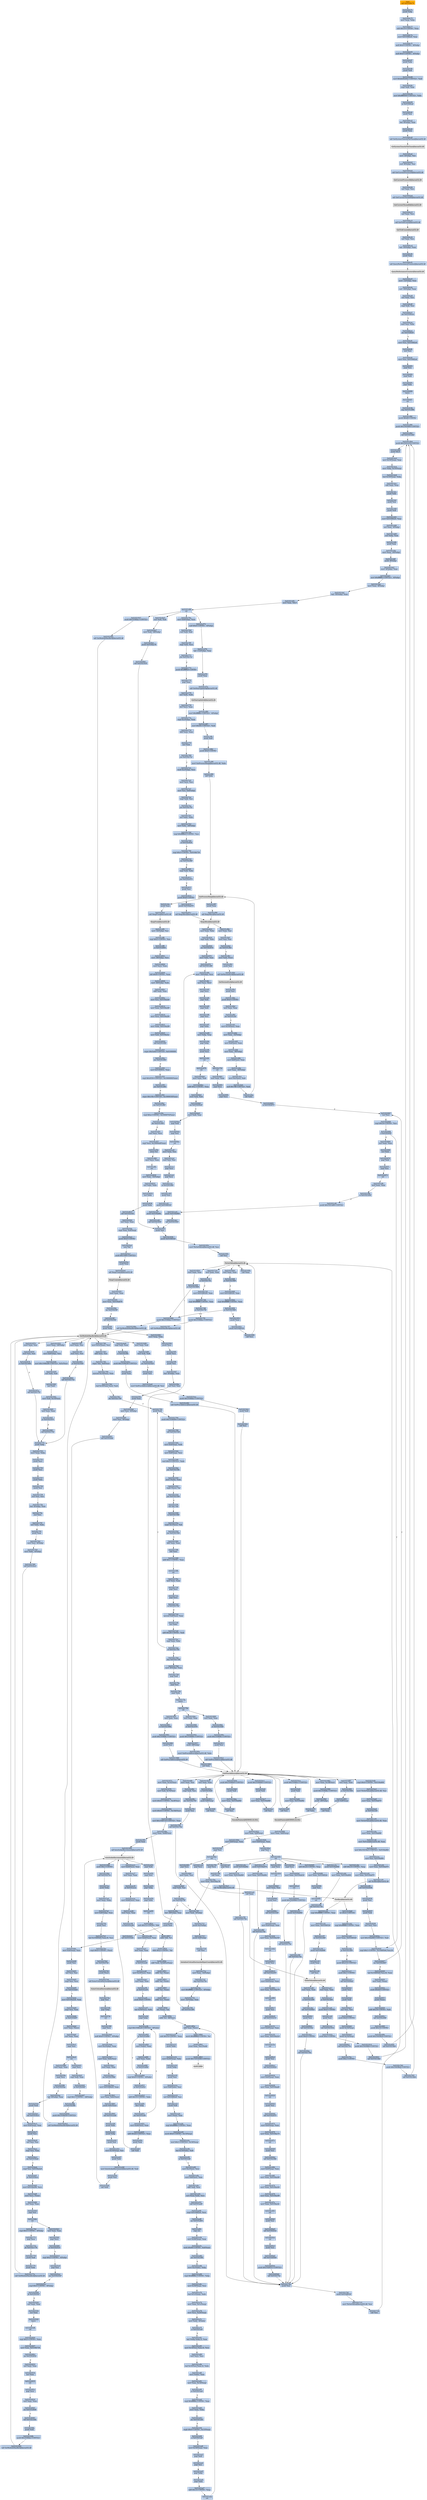 digraph G {
node[shape=rectangle,style=filled,fillcolor=lightsteelblue,color=lightsteelblue]
bgcolor="transparent"
a0x0101d146call_0x01026c74[label="start\ncall 0x01026c74",color="lightgrey",fillcolor="orange"];
a0x01026c74pushl_ebp[label="0x01026c74\npushl %ebp"];
a0x01026c75movl_esp_ebp[label="0x01026c75\nmovl %esp, %ebp"];
a0x01026c77subl_0x10UINT8_esp[label="0x01026c77\nsubl $0x10<UINT8>, %esp"];
a0x01026c7amovl_0x010482e0_eax[label="0x01026c7a\nmovl 0x010482e0, %eax"];
a0x01026c7fandl_0x0UINT8__8ebp_[label="0x01026c7f\nandl $0x0<UINT8>, -8(%ebp)"];
a0x01026c83andl_0x0UINT8__4ebp_[label="0x01026c83\nandl $0x0<UINT8>, -4(%ebp)"];
a0x01026c87pushl_ebx[label="0x01026c87\npushl %ebx"];
a0x01026c88pushl_edi[label="0x01026c88\npushl %edi"];
a0x01026c89movl_0xbb40e64eUINT32_edi[label="0x01026c89\nmovl $0xbb40e64e<UINT32>, %edi"];
a0x01026c8ecmpl_edi_eax[label="0x01026c8e\ncmpl %edi, %eax"];
a0x01026c90movl_0xffff0000UINT32_ebx[label="0x01026c90\nmovl $0xffff0000<UINT32>, %ebx"];
a0x01026c95je_0x01026ca4[label="0x01026c95\nje 0x01026ca4"];
a0x01026ca4pushl_esi[label="0x01026ca4\npushl %esi"];
a0x01026ca5leal__8ebp__eax[label="0x01026ca5\nleal -8(%ebp), %eax"];
a0x01026ca8pushl_eax[label="0x01026ca8\npushl %eax"];
a0x01026ca9call_GetSystemTimeAsFileTime_kernel32_dll[label="0x01026ca9\ncall GetSystemTimeAsFileTime@kernel32.dll"];
GetSystemTimeAsFileTime_kernel32_dll[label="GetSystemTimeAsFileTime@kernel32.dll",color="lightgrey",fillcolor="lightgrey"];
a0x01026cafmovl__4ebp__esi[label="0x01026caf\nmovl -4(%ebp), %esi"];
a0x01026cb2xorl__8ebp__esi[label="0x01026cb2\nxorl -8(%ebp), %esi"];
a0x01026cb5call_GetCurrentProcessId_kernel32_dll[label="0x01026cb5\ncall GetCurrentProcessId@kernel32.dll"];
GetCurrentProcessId_kernel32_dll[label="GetCurrentProcessId@kernel32.dll",color="lightgrey",fillcolor="lightgrey"];
a0x01026cbbxorl_eax_esi[label="0x01026cbb\nxorl %eax, %esi"];
a0x01026cbdcall_GetCurrentThreadId_kernel32_dll[label="0x01026cbd\ncall GetCurrentThreadId@kernel32.dll"];
GetCurrentThreadId_kernel32_dll[label="GetCurrentThreadId@kernel32.dll",color="lightgrey",fillcolor="lightgrey"];
a0x01026cc3xorl_eax_esi[label="0x01026cc3\nxorl %eax, %esi"];
a0x01026cc5call_GetTickCount_kernel32_dll[label="0x01026cc5\ncall GetTickCount@kernel32.dll"];
GetTickCount_kernel32_dll[label="GetTickCount@kernel32.dll",color="lightgrey",fillcolor="lightgrey"];
a0x01026ccbxorl_eax_esi[label="0x01026ccb\nxorl %eax, %esi"];
a0x01026ccdleal__16ebp__eax[label="0x01026ccd\nleal -16(%ebp), %eax"];
a0x01026cd0pushl_eax[label="0x01026cd0\npushl %eax"];
a0x01026cd1call_QueryPerformanceCounter_kernel32_dll[label="0x01026cd1\ncall QueryPerformanceCounter@kernel32.dll"];
QueryPerformanceCounter_kernel32_dll[label="QueryPerformanceCounter@kernel32.dll",color="lightgrey",fillcolor="lightgrey"];
a0x01026cd7movl__12ebp__eax[label="0x01026cd7\nmovl -12(%ebp), %eax"];
a0x01026cdaxorl__16ebp__eax[label="0x01026cda\nxorl -16(%ebp), %eax"];
a0x01026cddxorl_eax_esi[label="0x01026cdd\nxorl %eax, %esi"];
a0x01026cdfcmpl_edi_esi[label="0x01026cdf\ncmpl %edi, %esi"];
a0x01026ce1jne_0x01026cea[label="0x01026ce1\njne 0x01026cea"];
a0x01026ceatestl_esi_ebx[label="0x01026cea\ntestl %esi, %ebx"];
a0x01026cecjne_0x01026cf5[label="0x01026cec\njne 0x01026cf5"];
a0x01026cf5movl_esi_0x010482e0[label="0x01026cf5\nmovl %esi, 0x010482e0"];
a0x01026cfbnotl_esi[label="0x01026cfb\nnotl %esi"];
a0x01026cfdmovl_esi_0x010482e4[label="0x01026cfd\nmovl %esi, 0x010482e4"];
a0x01026d03popl_esi[label="0x01026d03\npopl %esi"];
a0x01026d04popl_edi[label="0x01026d04\npopl %edi"];
a0x01026d05popl_ebx[label="0x01026d05\npopl %ebx"];
a0x01026d06leave_[label="0x01026d06\nleave "];
a0x01026d07ret[label="0x01026d07\nret"];
a0x0101d14bjmp_0x0101cf66[label="0x0101d14b\njmp 0x0101cf66"];
a0x0101cf66pushl_0x60UINT8[label="0x0101cf66\npushl $0x60<UINT8>"];
a0x0101cf68pushl_0x1043400UINT32[label="0x0101cf68\npushl $0x1043400<UINT32>"];
a0x0101cf6dcall_0x01021db4[label="0x0101cf6d\ncall 0x01021db4"];
a0x01021db4pushl_0x1021e10UINT32[label="0x01021db4\npushl $0x1021e10<UINT32>"];
a0x01021db9pushl_fs_0[label="0x01021db9\npushl %fs:0"];
a0x01021dc0movl_0x10esp__eax[label="0x01021dc0\nmovl 0x10(%esp), %eax"];
a0x01021dc4movl_ebp_0x10esp_[label="0x01021dc4\nmovl %ebp, 0x10(%esp)"];
a0x01021dc8leal_0x10esp__ebp[label="0x01021dc8\nleal 0x10(%esp), %ebp"];
a0x01021dccsubl_eax_esp[label="0x01021dcc\nsubl %eax, %esp"];
a0x01021dcepushl_ebx[label="0x01021dce\npushl %ebx"];
a0x01021dcfpushl_esi[label="0x01021dcf\npushl %esi"];
a0x01021dd0pushl_edi[label="0x01021dd0\npushl %edi"];
a0x01021dd1movl_0x010482e0_eax[label="0x01021dd1\nmovl 0x010482e0, %eax"];
a0x01021dd6xorl_eax__4ebp_[label="0x01021dd6\nxorl %eax, -4(%ebp)"];
a0x01021dd9xorl_ebp_eax[label="0x01021dd9\nxorl %ebp, %eax"];
a0x01021ddbpushl_eax[label="0x01021ddb\npushl %eax"];
a0x01021ddcmovl_esp__24ebp_[label="0x01021ddc\nmovl %esp, -24(%ebp)"];
a0x01021ddfpushl__8ebp_[label="0x01021ddf\npushl -8(%ebp)"];
a0x01021de2movl__4ebp__eax[label="0x01021de2\nmovl -4(%ebp), %eax"];
a0x01021de5movl_0xfffffffeUINT32__4ebp_[label="0x01021de5\nmovl $0xfffffffe<UINT32>, -4(%ebp)"];
a0x01021decmovl_eax__8ebp_[label="0x01021dec\nmovl %eax, -8(%ebp)"];
a0x01021defleal__16ebp__eax[label="0x01021def\nleal -16(%ebp), %eax"];
a0x01021df2movl_eax_fs_0[label="0x01021df2\nmovl %eax, %fs:0"];
a0x01021df8ret[label="0x01021df8\nret"];
a0x0101cf72andl_0x0UINT8__4ebp_[label="0x0101cf72\nandl $0x0<UINT8>, -4(%ebp)"];
a0x0101cf76leal__112ebp__eax[label="0x0101cf76\nleal -112(%ebp), %eax"];
a0x0101cf79pushl_eax[label="0x0101cf79\npushl %eax"];
a0x0101cf7acall_GetStartupInfoA_kernel32_dll[label="0x0101cf7a\ncall GetStartupInfoA@kernel32.dll"];
GetStartupInfoA_kernel32_dll[label="GetStartupInfoA@kernel32.dll",color="lightgrey",fillcolor="lightgrey"];
a0x0101cf80movl_0xfffffffeUINT32__4ebp_[label="0x0101cf80\nmovl $0xfffffffe<UINT32>, -4(%ebp)"];
a0x0101cf87movl_0x94UINT32_edi[label="0x0101cf87\nmovl $0x94<UINT32>, %edi"];
a0x0101cf8cpushl_edi[label="0x0101cf8c\npushl %edi"];
a0x0101cf8dpushl_0x0UINT8[label="0x0101cf8d\npushl $0x0<UINT8>"];
a0x0101cf8fmovl_GetProcessHeap_kernel32_dll_ebx[label="0x0101cf8f\nmovl GetProcessHeap@kernel32.dll, %ebx"];
a0x0101cf95call_ebx[label="0x0101cf95\ncall %ebx"];
GetProcessHeap_kernel32_dll[label="GetProcessHeap@kernel32.dll",color="lightgrey",fillcolor="lightgrey"];
a0x0101cf97pushl_eax[label="0x0101cf97\npushl %eax"];
a0x0101cf98call_HeapAlloc_kernel32_dll[label="0x0101cf98\ncall HeapAlloc@kernel32.dll"];
HeapAlloc_kernel32_dll[label="HeapAlloc@kernel32.dll",color="lightgrey",fillcolor="lightgrey"];
a0x0101cf9emovl_eax_esi[label="0x0101cf9e\nmovl %eax, %esi"];
a0x0101cfa0testl_esi_esi[label="0x0101cfa0\ntestl %esi, %esi"];
a0x0101cfa2jne_0x0101cfb1[label="0x0101cfa2\njne 0x0101cfb1"];
a0x0101cfb1movl_edi_esi_[label="0x0101cfb1\nmovl %edi, (%esi)"];
a0x0101cfb3pushl_esi[label="0x0101cfb3\npushl %esi"];
a0x0101cfb4call_GetVersionExA_kernel32_dll[label="0x0101cfb4\ncall GetVersionExA@kernel32.dll"];
GetVersionExA_kernel32_dll[label="GetVersionExA@kernel32.dll",color="lightgrey",fillcolor="lightgrey"];
a0x0101cfbapushl_esi[label="0x0101cfba\npushl %esi"];
a0x0101cfbbpushl_0x0UINT8[label="0x0101cfbb\npushl $0x0<UINT8>"];
a0x0101cfbdtestl_eax_eax[label="0x0101cfbd\ntestl %eax, %eax"];
a0x0101cfbfjne_0x0101cfcf[label="0x0101cfbf\njne 0x0101cfcf"];
a0x0101cfcfmovl_0x10esi__eax[label="0x0101cfcf\nmovl 0x10(%esi), %eax"];
a0x0101cfd2movl_eax__32ebp_[label="0x0101cfd2\nmovl %eax, -32(%ebp)"];
a0x0101cfd5movl_0x4esi__eax[label="0x0101cfd5\nmovl 0x4(%esi), %eax"];
a0x0101cfd8movl_eax__36ebp_[label="0x0101cfd8\nmovl %eax, -36(%ebp)"];
a0x0101cfdbmovl_0x8esi__eax[label="0x0101cfdb\nmovl 0x8(%esi), %eax"];
a0x0101cfdemovl_eax__40ebp_[label="0x0101cfde\nmovl %eax, -40(%ebp)"];
a0x0101cfe1movl_0xcesi__edi[label="0x0101cfe1\nmovl 0xc(%esi), %edi"];
a0x0101cfe4andl_0x7fffUINT32_edi[label="0x0101cfe4\nandl $0x7fff<UINT32>, %edi"];
a0x0101cfeacall_ebx[label="0x0101cfea\ncall %ebx"];
a0x0101cfecpushl_eax[label="0x0101cfec\npushl %eax"];
a0x0101cfedcall_HeapFree_kernel32_dll[label="0x0101cfed\ncall HeapFree@kernel32.dll"];
HeapFree_kernel32_dll[label="HeapFree@kernel32.dll",color="lightgrey",fillcolor="lightgrey"];
a0x0101cff3movl__32ebp__esi[label="0x0101cff3\nmovl -32(%ebp), %esi"];
a0x0101cff6cmpl_0x2UINT8_esi[label="0x0101cff6\ncmpl $0x2<UINT8>, %esi"];
a0x0101cff9je_0x0101d001[label="0x0101cff9\nje 0x0101d001"];
a0x0101d001movl__36ebp__ecx[label="0x0101d001\nmovl -36(%ebp), %ecx"];
a0x0101d004movl_ecx_eax[label="0x0101d004\nmovl %ecx, %eax"];
a0x0101d006shll_0x8UINT8_eax[label="0x0101d006\nshll $0x8<UINT8>, %eax"];
a0x0101d009movl__40ebp__edx[label="0x0101d009\nmovl -40(%ebp), %edx"];
a0x0101d00caddl_edx_eax[label="0x0101d00c\naddl %edx, %eax"];
a0x0101d00emovl_esi_0x0104a2e8[label="0x0101d00e\nmovl %esi, 0x0104a2e8"];
a0x0101d014movl_eax_0x0104a2f0[label="0x0101d014\nmovl %eax, 0x0104a2f0"];
a0x0101d019movl_ecx_0x0104a2f4[label="0x0101d019\nmovl %ecx, 0x0104a2f4"];
a0x0101d01fmovl_edx_0x0104a2f8[label="0x0101d01f\nmovl %edx, 0x0104a2f8"];
a0x0101d025movl_edi_0x0104a2ec[label="0x0101d025\nmovl %edi, 0x0104a2ec"];
a0x0101d02bcall_0x0101cf25[label="0x0101d02b\ncall 0x0101cf25"];
a0x0101cf25cmpw_0x5a4dUINT16_0x01000000[label="0x0101cf25\ncmpw $0x5a4d<UINT16>, 0x01000000"];
a0x0101cf2ejne_0x0101cf63[label="0x0101cf2e\njne 0x0101cf63"];
a0x0101cf30movl_0x0100003c_eax[label="0x0101cf30\nmovl 0x0100003c, %eax"];
a0x0101cf35cmpl_0x4550UINT32_0x1000000eax_[label="0x0101cf35\ncmpl $0x4550<UINT32>, 0x1000000(%eax)"];
a0x0101cf3fjne_0x0101cf63[label="0x0101cf3f\njne 0x0101cf63"];
a0x0101cf41cmpw_0x10bUINT16_0x1000018eax_[label="0x0101cf41\ncmpw $0x10b<UINT16>, 0x1000018(%eax)"];
a0x0101cf4ajne_0x0101cf63[label="0x0101cf4a\njne 0x0101cf63"];
a0x0101cf4ccmpl_0xeUINT8_0x1000074eax_[label="0x0101cf4c\ncmpl $0xe<UINT8>, 0x1000074(%eax)"];
a0x0101cf53jbe_0x0101cf63[label="0x0101cf53\njbe 0x0101cf63"];
a0x0101cf55xorl_ecx_ecx[label="0x0101cf55\nxorl %ecx, %ecx"];
a0x0101cf57cmpl_ecx_0x10000e8eax_[label="0x0101cf57\ncmpl %ecx, 0x10000e8(%eax)"];
a0x0101cf5dsetne_cl[label="0x0101cf5d\nsetne %cl"];
a0x0101cf60movl_ecx_eax[label="0x0101cf60\nmovl %ecx, %eax"];
a0x0101cf62ret[label="0x0101cf62\nret"];
a0x0101d030movl_eax__32ebp_[label="0x0101d030\nmovl %eax, -32(%ebp)"];
a0x0101d033xorl_ebx_ebx[label="0x0101d033\nxorl %ebx, %ebx"];
a0x0101d035incl_ebx[label="0x0101d035\nincl %ebx"];
a0x0101d036pushl_ebx[label="0x0101d036\npushl %ebx"];
a0x0101d037call_0x010225dc[label="0x0101d037\ncall 0x010225dc"];
a0x010225dcxorl_eax_eax[label="0x010225dc\nxorl %eax, %eax"];
a0x010225decmpl_eax_0x4esp_[label="0x010225de\ncmpl %eax, 0x4(%esp)"];
a0x010225e2pushl_0x0UINT8[label="0x010225e2\npushl $0x0<UINT8>"];
a0x010225e4sete_al[label="0x010225e4\nsete %al"];
a0x010225e7pushl_0x1000UINT32[label="0x010225e7\npushl $0x1000<UINT32>"];
a0x010225ecpushl_eax[label="0x010225ec\npushl %eax"];
a0x010225edcall_HeapCreate_kernel32_dll[label="0x010225ed\ncall HeapCreate@kernel32.dll"];
HeapCreate_kernel32_dll[label="HeapCreate@kernel32.dll",color="lightgrey",fillcolor="lightgrey"];
a0x010225f3testl_eax_eax[label="0x010225f3\ntestl %eax, %eax"];
a0x010225f5movl_eax_0x0104a678[label="0x010225f5\nmovl %eax, 0x0104a678"];
a0x010225fajne_0x010225ff[label="0x010225fa\njne 0x010225ff"];
a0x010225ffcall_0x01022581[label="0x010225ff\ncall 0x01022581"];
a0x01022581pushl_ebp[label="0x01022581\npushl %ebp"];
a0x01022582movl_esp_ebp[label="0x01022582\nmovl %esp, %ebp"];
a0x01022584pushl_ecx[label="0x01022584\npushl %ecx"];
a0x01022585pushl_ecx[label="0x01022585\npushl %ecx"];
a0x01022586pushl_esi[label="0x01022586\npushl %esi"];
a0x01022587leal__4ebp__eax[label="0x01022587\nleal -4(%ebp), %eax"];
a0x0102258axorl_esi_esi[label="0x0102258a\nxorl %esi, %esi"];
a0x0102258cpushl_eax[label="0x0102258c\npushl %eax"];
a0x0102258dmovl_esi__4ebp_[label="0x0102258d\nmovl %esi, -4(%ebp)"];
a0x01022590movl_esi__8ebp_[label="0x01022590\nmovl %esi, -8(%ebp)"];
a0x01022593call_0x0101fe8c[label="0x01022593\ncall 0x0101fe8c"];
a0x0101fe8cmovl_0x4esp__ecx[label="0x0101fe8c\nmovl 0x4(%esp), %ecx"];
a0x0101fe90pushl_esi[label="0x0101fe90\npushl %esi"];
a0x0101fe91xorl_esi_esi[label="0x0101fe91\nxorl %esi, %esi"];
a0x0101fe93cmpl_esi_ecx[label="0x0101fe93\ncmpl %esi, %ecx"];
a0x0101fe95jne_0x0101feb4[label="0x0101fe95\njne 0x0101feb4"];
a0x0101feb4movl_0x0104a2e8_eax[label="0x0101feb4\nmovl 0x0104a2e8, %eax"];
a0x0101feb9cmpl_esi_eax[label="0x0101feb9\ncmpl %esi, %eax"];
a0x0101febbje_0x0101fe97[label="0x0101febb\nje 0x0101fe97"];
a0x0101febdmovl_eax_ecx_[label="0x0101febd\nmovl %eax, (%ecx)"];
a0x0101febfxorl_eax_eax[label="0x0101febf\nxorl %eax, %eax"];
a0x0101fec1popl_esi[label="0x0101fec1\npopl %esi"];
a0x0101fec2ret[label="0x0101fec2\nret"];
a0x01022598testl_eax_eax[label="0x01022598\ntestl %eax, %eax"];
a0x0102259apopl_ecx[label="0x0102259a\npopl %ecx"];
a0x0102259bje_0x010225aa[label="0x0102259b\nje 0x010225aa"];
a0x010225aaleal__8ebp__eax[label="0x010225aa\nleal -8(%ebp), %eax"];
a0x010225adpushl_eax[label="0x010225ad\npushl %eax"];
a0x010225aecall_0x0101fec3[label="0x010225ae\ncall 0x0101fec3"];
a0x0101fec3movl_0x4esp__eax[label="0x0101fec3\nmovl 0x4(%esp), %eax"];
a0x0101fec7pushl_esi[label="0x0101fec7\npushl %esi"];
a0x0101fec8xorl_esi_esi[label="0x0101fec8\nxorl %esi, %esi"];
a0x0101fecacmpl_esi_eax[label="0x0101feca\ncmpl %esi, %eax"];
a0x0101feccjne_0x0101feeb[label="0x0101fecc\njne 0x0101feeb"];
a0x0101feebcmpl_esi_0x0104a2e8[label="0x0101feeb\ncmpl %esi, 0x0104a2e8"];
a0x0101fef1je_0x0101fece[label="0x0101fef1\nje 0x0101fece"];
a0x0101fef3movl_0x0104a2f4_ecx[label="0x0101fef3\nmovl 0x0104a2f4, %ecx"];
a0x0101fef9movl_ecx_eax_[label="0x0101fef9\nmovl %ecx, (%eax)"];
a0x0101fefbxorl_eax_eax[label="0x0101fefb\nxorl %eax, %eax"];
a0x0101fefdpopl_esi[label="0x0101fefd\npopl %esi"];
a0x0101feferet[label="0x0101fefe\nret"];
a0x010225b3testl_eax_eax[label="0x010225b3\ntestl %eax, %eax"];
a0x010225b5popl_ecx[label="0x010225b5\npopl %ecx"];
a0x010225b6je_0x010225c5[label="0x010225b6\nje 0x010225c5"];
a0x010225c5cmpl_0x2UINT8__4ebp_[label="0x010225c5\ncmpl $0x2<UINT8>, -4(%ebp)"];
a0x010225c9popl_esi[label="0x010225c9\npopl %esi"];
a0x010225cajne_0x010225d7[label="0x010225ca\njne 0x010225d7"];
a0x010225cccmpl_0x5UINT8__8ebp_[label="0x010225cc\ncmpl $0x5<UINT8>, -8(%ebp)"];
a0x010225d0jb_0x010225d7[label="0x010225d0\njb 0x010225d7"];
a0x010225d2xorl_eax_eax[label="0x010225d2\nxorl %eax, %eax"];
a0x010225d4incl_eax[label="0x010225d4\nincl %eax"];
a0x010225d5leave_[label="0x010225d5\nleave "];
a0x010225d6ret[label="0x010225d6\nret"];
a0x01022604cmpl_0x3UINT8_eax[label="0x01022604\ncmpl $0x3<UINT8>, %eax"];
a0x01022607movl_eax_0x0104b738[label="0x01022607\nmovl %eax, 0x0104b738"];
a0x0102260cjne_0x01022632[label="0x0102260c\njne 0x01022632"];
a0x01022632xorl_eax_eax[label="0x01022632\nxorl %eax, %eax"];
a0x01022634incl_eax[label="0x01022634\nincl %eax"];
a0x01022635ret[label="0x01022635\nret"];
a0x0101d03cpopl_ecx[label="0x0101d03c\npopl %ecx"];
a0x0101d03dtestl_eax_eax[label="0x0101d03d\ntestl %eax, %eax"];
a0x0101d03fjne_0x0101d049[label="0x0101d03f\njne 0x0101d049"];
a0x0101d049call_0x01021b8a[label="0x0101d049\ncall 0x01021b8a"];
a0x01021b8apushl_edi[label="0x01021b8a\npushl %edi"];
a0x01021b8bpushl_0x1038dacUINT32[label="0x01021b8b\npushl $0x1038dac<UINT32>"];
a0x01021b90call_GetModuleHandleA_kernel32_dll[label="0x01021b90\ncall GetModuleHandleA@kernel32.dll"];
GetModuleHandleA_kernel32_dll[label="GetModuleHandleA@kernel32.dll",color="lightgrey",fillcolor="lightgrey"];
a0x01021b96movl_eax_edi[label="0x01021b96\nmovl %eax, %edi"];
a0x01021b98testl_edi_edi[label="0x01021b98\ntestl %edi, %edi"];
a0x01021b9ajne_0x01021ba5[label="0x01021b9a\njne 0x01021ba5"];
a0x01021ba5pushl_esi[label="0x01021ba5\npushl %esi"];
a0x01021ba6movl_GetProcAddress_kernel32_dll_esi[label="0x01021ba6\nmovl GetProcAddress@kernel32.dll, %esi"];
a0x01021bacpushl_0x1038decUINT32[label="0x01021bac\npushl $0x1038dec<UINT32>"];
a0x01021bb1pushl_edi[label="0x01021bb1\npushl %edi"];
a0x01021bb2call_esi[label="0x01021bb2\ncall %esi"];
GetProcAddress_kernel32_dll[label="GetProcAddress@kernel32.dll",color="lightgrey",fillcolor="lightgrey"];
a0x01021bb4pushl_0x1038de0UINT32[label="0x01021bb4\npushl $0x1038de0<UINT32>"];
a0x01021bb9pushl_edi[label="0x01021bb9\npushl %edi"];
a0x01021bbamovl_eax_0x0104a664[label="0x01021bba\nmovl %eax, 0x0104a664"];
a0x01021bbfcall_esi[label="0x01021bbf\ncall %esi"];
a0x01021bc1pushl_0x1038dd4UINT32[label="0x01021bc1\npushl $0x1038dd4<UINT32>"];
a0x01021bc6pushl_edi[label="0x01021bc6\npushl %edi"];
a0x01021bc7movl_eax_0x0104a668[label="0x01021bc7\nmovl %eax, 0x0104a668"];
a0x01021bcccall_esi[label="0x01021bcc\ncall %esi"];
a0x01021bcepushl_0x1038dccUINT32[label="0x01021bce\npushl $0x1038dcc<UINT32>"];
a0x01021bd3pushl_edi[label="0x01021bd3\npushl %edi"];
a0x01021bd4movl_eax_0x0104a66c[label="0x01021bd4\nmovl %eax, 0x0104a66c"];
a0x01021bd9call_esi[label="0x01021bd9\ncall %esi"];
a0x01021bdbcmpl_0x0UINT8_0x0104a664[label="0x01021bdb\ncmpl $0x0<UINT8>, 0x0104a664"];
a0x01021be2movl_TlsSetValue_kernel32_dll_esi[label="0x01021be2\nmovl TlsSetValue@kernel32.dll, %esi"];
a0x01021be8movl_eax_0x0104a670[label="0x01021be8\nmovl %eax, 0x0104a670"];
a0x01021bedje_0x01021c05[label="0x01021bed\nje 0x01021c05"];
a0x01021c05movl_TlsGetValue_kernel32_dll_eax[label="0x01021c05\nmovl TlsGetValue@kernel32.dll, %eax"];
a0x01021c0amovl_eax_0x0104a668[label="0x01021c0a\nmovl %eax, 0x0104a668"];
a0x01021c0fmovl_TlsFree_kernel32_dll_eax[label="0x01021c0f\nmovl TlsFree@kernel32.dll, %eax"];
a0x01021c14movl_0x10218a3UINT32_0x0104a664[label="0x01021c14\nmovl $0x10218a3<UINT32>, 0x0104a664"];
a0x01021c1emovl_esi_0x0104a66c[label="0x01021c1e\nmovl %esi, 0x0104a66c"];
a0x01021c24movl_eax_0x0104a670[label="0x01021c24\nmovl %eax, 0x0104a670"];
a0x01021c29call_TlsAlloc_kernel32_dll[label="0x01021c29\ncall TlsAlloc@kernel32.dll"];
TlsAlloc_kernel32_dll[label="TlsAlloc@kernel32.dll",color="lightgrey",fillcolor="lightgrey"];
a0x01021c2fcmpl_0xffffffffUINT8_eax[label="0x01021c2f\ncmpl $0xffffffff<UINT8>, %eax"];
a0x01021c32movl_eax_0x01048324[label="0x01021c32\nmovl %eax, 0x01048324"];
a0x01021c37je_0x01021d09[label="0x01021c37\nje 0x01021d09"];
a0x01021c3dpushl_0x0104a668[label="0x01021c3d\npushl 0x0104a668"];
a0x01021c43pushl_eax[label="0x01021c43\npushl %eax"];
a0x01021c44call_esi[label="0x01021c44\ncall %esi"];
TlsSetValue_kernel32_dll[label="TlsSetValue@kernel32.dll",color="lightgrey",fillcolor="lightgrey"];
a0x01021c46testl_eax_eax[label="0x01021c46\ntestl %eax, %eax"];
a0x01021c48je_0x01021d09[label="0x01021c48\nje 0x01021d09"];
a0x01021c4ecall_0x010200b3[label="0x01021c4e\ncall 0x010200b3"];
a0x010200b3pushl_esi[label="0x010200b3\npushl %esi"];
a0x010200b4call_0x0102182c[label="0x010200b4\ncall 0x0102182c"];
a0x0102182cpushl_0x0UINT8[label="0x0102182c\npushl $0x0<UINT8>"];
a0x0102182ecall_0x010217be[label="0x0102182e\ncall 0x010217be"];
a0x010217bepushl_esi[label="0x010217be\npushl %esi"];
a0x010217bfpushl_0x01048324[label="0x010217bf\npushl 0x01048324"];
a0x010217c5movl_TlsGetValue_kernel32_dll_esi[label="0x010217c5\nmovl TlsGetValue@kernel32.dll, %esi"];
a0x010217cbcall_esi[label="0x010217cb\ncall %esi"];
TlsGetValue_kernel32_dll[label="TlsGetValue@kernel32.dll",color="lightgrey",fillcolor="lightgrey"];
a0x010217cdtestl_eax_eax[label="0x010217cd\ntestl %eax, %eax"];
a0x010217cfje_0x010217f2[label="0x010217cf\nje 0x010217f2"];
a0x010217d1movl_0x01048320_eax[label="0x010217d1\nmovl 0x01048320, %eax"];
a0x010217d6cmpl_0xffffffffUINT8_eax[label="0x010217d6\ncmpl $0xffffffff<UINT8>, %eax"];
a0x010217d9je_0x010217f2[label="0x010217d9\nje 0x010217f2"];
a0x010217f2pushl_0x1038dacUINT32[label="0x010217f2\npushl $0x1038dac<UINT32>"];
a0x010217f7call_GetModuleHandleA_kernel32_dll[label="0x010217f7\ncall GetModuleHandleA@kernel32.dll"];
a0x010217fdmovl_eax_esi[label="0x010217fd\nmovl %eax, %esi"];
a0x010217fftestl_esi_esi[label="0x010217ff\ntestl %esi, %esi"];
a0x01021801je_0x01021826[label="0x01021801\nje 0x01021826"];
a0x01021803call_0x01021752[label="0x01021803\ncall 0x01021752"];
a0x01021752pushl_ebp[label="0x01021752\npushl %ebp"];
a0x01021753movl_esp_ebp[label="0x01021753\nmovl %esp, %ebp"];
a0x01021755pushl_ecx[label="0x01021755\npushl %ecx"];
a0x01021756pushl_ecx[label="0x01021756\npushl %ecx"];
a0x01021757pushl_ebx[label="0x01021757\npushl %ebx"];
a0x01021758pushl_esi[label="0x01021758\npushl %esi"];
a0x01021759xorl_esi_esi[label="0x01021759\nxorl %esi, %esi"];
a0x0102175bleal__4ebp__eax[label="0x0102175b\nleal -4(%ebp), %eax"];
a0x0102175eincl_esi[label="0x0102175e\nincl %esi"];
a0x0102175fxorl_ebx_ebx[label="0x0102175f\nxorl %ebx, %ebx"];
a0x01021761pushl_eax[label="0x01021761\npushl %eax"];
a0x01021762movl_esi__8ebp_[label="0x01021762\nmovl %esi, -8(%ebp)"];
a0x01021765movl_ebx__4ebp_[label="0x01021765\nmovl %ebx, -4(%ebp)"];
a0x01021768call_0x0101fec3[label="0x01021768\ncall 0x0101fec3"];
a0x0102176dcmpl_0x5UINT8__4ebp_[label="0x0102176d\ncmpl $0x5<UINT8>, -4(%ebp)"];
a0x01021771popl_ecx[label="0x01021771\npopl %ecx"];
a0x01021772jle_0x01021778[label="0x01021772\njle 0x01021778"];
a0x01021778pushl_edi[label="0x01021778\npushl %edi"];
a0x01021779pushl_ebx[label="0x01021779\npushl %ebx"];
a0x0102177acall_GetModuleHandleA_kernel32_dll[label="0x0102177a\ncall GetModuleHandleA@kernel32.dll"];
a0x01021780movl_0x3ceax__esi[label="0x01021780\nmovl 0x3c(%eax), %esi"];
a0x01021783addl_eax_esi[label="0x01021783\naddl %eax, %esi"];
a0x01021785cmpw_bx_0x6esi_[label="0x01021785\ncmpw %bx, 0x6(%esi)"];
a0x01021789movzwl_0x14esi__eax[label="0x01021789\nmovzwl 0x14(%esi), %eax"];
a0x0102178dleal_0x18eaxesi__edi[label="0x0102178d\nleal 0x18(%eax,%esi), %edi"];
a0x01021791jbe_0x010217b6[label="0x01021791\njbe 0x010217b6"];
a0x01021793pushl_edi[label="0x01021793\npushl %edi"];
a0x01021794pushl_0x1038d94UINT32[label="0x01021794\npushl $0x1038d94<UINT32>"];
a0x01021799call_0x01021540[label="0x01021799\ncall 0x01021540"];
a0x01021540movl_0x4esp__edx[label="0x01021540\nmovl 0x4(%esp), %edx"];
a0x01021544movl_0x8esp__ecx[label="0x01021544\nmovl 0x8(%esp), %ecx"];
a0x01021548testl_0x3UINT32_edx[label="0x01021548\ntestl $0x3<UINT32>, %edx"];
a0x0102154ejne_0x0102158c[label="0x0102154e\njne 0x0102158c"];
a0x01021550movl_edx__eax[label="0x01021550\nmovl (%edx), %eax"];
a0x01021552cmpb_ecx__al[label="0x01021552\ncmpb (%ecx), %al"];
a0x01021554jne_0x01021584[label="0x01021554\njne 0x01021584"];
a0x01021556orb_al_al[label="0x01021556\norb %al, %al"];
a0x01021558je_0x01021580[label="0x01021558\nje 0x01021580"];
a0x0102155acmpb_0x1ecx__ah[label="0x0102155a\ncmpb 0x1(%ecx), %ah"];
a0x0102155djne_0x01021584[label="0x0102155d\njne 0x01021584"];
a0x01021584sbbl_eax_eax[label="0x01021584\nsbbl %eax, %eax"];
a0x01021586shll_eax[label="0x01021586\nshll %eax"];
a0x01021588addl_0x1UINT8_eax[label="0x01021588\naddl $0x1<UINT8>, %eax"];
a0x0102158bret[label="0x0102158b\nret"];
a0x0102179etestl_eax_eax[label="0x0102179e\ntestl %eax, %eax"];
a0x010217a0popl_ecx[label="0x010217a0\npopl %ecx"];
a0x010217a1popl_ecx[label="0x010217a1\npopl %ecx"];
a0x010217a2je_0x010217b2[label="0x010217a2\nje 0x010217b2"];
a0x010217a4movzwl_0x6esi__eax[label="0x010217a4\nmovzwl 0x6(%esi), %eax"];
a0x010217a8incl_ebx[label="0x010217a8\nincl %ebx"];
a0x010217a9addl_0x28UINT8_edi[label="0x010217a9\naddl $0x28<UINT8>, %edi"];
a0x010217accmpl_eax_ebx[label="0x010217ac\ncmpl %eax, %ebx"];
a0x010217aejb_0x01021793[label="0x010217ae\njb 0x01021793"];
a0x010217b0jmp_0x010217b6[label="0x010217b0\njmp 0x010217b6"];
a0x010217b6movl__8ebp__eax[label="0x010217b6\nmovl -8(%ebp), %eax"];
a0x010217b9popl_edi[label="0x010217b9\npopl %edi"];
a0x010217bapopl_esi[label="0x010217ba\npopl %esi"];
a0x010217bbpopl_ebx[label="0x010217bb\npopl %ebx"];
a0x010217bcleave_[label="0x010217bc\nleave "];
a0x010217bdret[label="0x010217bd\nret"];
a0x01021808testl_eax_eax[label="0x01021808\ntestl %eax, %eax"];
a0x0102180aje_0x01021826[label="0x0102180a\nje 0x01021826"];
a0x0102180cpushl_0x1038d9cUINT32[label="0x0102180c\npushl $0x1038d9c<UINT32>"];
a0x01021811pushl_esi[label="0x01021811\npushl %esi"];
a0x01021812call_GetProcAddress_kernel32_dll[label="0x01021812\ncall GetProcAddress@kernel32.dll"];
a0x01021818testl_eax_eax[label="0x01021818\ntestl %eax, %eax"];
a0x0102181aje_0x01021826[label="0x0102181a\nje 0x01021826"];
a0x0102181cpushl_0x8esp_[label="0x0102181c\npushl 0x8(%esp)"];
a0x01021820call_eax[label="0x01021820\ncall %eax"];
EncodePointer_KERNEL32_DLL[label="EncodePointer@KERNEL32.DLL",color="lightgrey",fillcolor="lightgrey"];
a0x01021822movl_eax_0x8esp_[label="0x01021822\nmovl %eax, 0x8(%esp)"];
a0x01021826movl_0x8esp__eax[label="0x01021826\nmovl 0x8(%esp), %eax"];
a0x0102182apopl_esi[label="0x0102182a\npopl %esi"];
a0x0102182bret[label="0x0102182b\nret"];
a0x01021833popl_ecx[label="0x01021833\npopl %ecx"];
a0x01021834ret[label="0x01021834\nret"];
a0x010200b9movl_eax_esi[label="0x010200b9\nmovl %eax, %esi"];
a0x010200bbpushl_esi[label="0x010200bb\npushl %esi"];
a0x010200bccall_0x01021439[label="0x010200bc\ncall 0x01021439"];
a0x01021439movl_0x4esp__eax[label="0x01021439\nmovl 0x4(%esp), %eax"];
a0x0102143dmovl_eax_0x0104a330[label="0x0102143d\nmovl %eax, 0x0104a330"];
a0x01021442ret[label="0x01021442\nret"];
a0x010200c1pushl_esi[label="0x010200c1\npushl %esi"];
a0x010200c2call_0x0102c67f[label="0x010200c2\ncall 0x0102c67f"];
a0x0102c67fmovl_0x4esp__eax[label="0x0102c67f\nmovl 0x4(%esp), %eax"];
a0x0102c683movl_eax_0x0104ac78[label="0x0102c683\nmovl %eax, 0x0104ac78"];
a0x0102c688ret[label="0x0102c688\nret"];
a0x010200c7pushl_esi[label="0x010200c7\npushl %esi"];
a0x010200c8call_0x0101b151[label="0x010200c8\ncall 0x0101b151"];
a0x0101b151movl_0x4esp__eax[label="0x0101b151\nmovl 0x4(%esp), %eax"];
a0x0101b155movl_eax_0x0104a2c8[label="0x0101b155\nmovl %eax, 0x0104a2c8"];
a0x0101b15aret[label="0x0101b15a\nret"];
a0x010200cdpushl_esi[label="0x010200cd\npushl %esi"];
a0x010200cecall_0x01024424[label="0x010200ce\ncall 0x01024424"];
a0x01024424movl_0x4esp__eax[label="0x01024424\nmovl 0x4(%esp), %eax"];
a0x01024428movl_eax_0x0104aaf4[label="0x01024428\nmovl %eax, 0x0104aaf4"];
a0x0102442dret[label="0x0102442d\nret"];
a0x010200d3pushl_esi[label="0x010200d3\npushl %esi"];
a0x010200d4call_0x0102c675[label="0x010200d4\ncall 0x0102c675"];
a0x0102c675movl_0x4esp__eax[label="0x0102c675\nmovl 0x4(%esp), %eax"];
a0x0102c679movl_eax_0x0104ac74[label="0x0102c679\nmovl %eax, 0x0104ac74"];
a0x0102c67eret[label="0x0102c67e\nret"];
a0x010200d9pushl_esi[label="0x010200d9\npushl %esi"];
a0x010200dacall_0x0102c46b[label="0x010200da\ncall 0x0102c46b"];
a0x0102c46bmovl_0x4esp__eax[label="0x0102c46b\nmovl 0x4(%esp), %eax"];
a0x0102c46fmovl_eax_0x0104ac60[label="0x0102c46f\nmovl %eax, 0x0104ac60"];
a0x0102c474movl_eax_0x0104ac64[label="0x0102c474\nmovl %eax, 0x0104ac64"];
a0x0102c479movl_eax_0x0104ac68[label="0x0102c479\nmovl %eax, 0x0104ac68"];
a0x0102c47emovl_eax_0x0104ac6c[label="0x0102c47e\nmovl %eax, 0x0104ac6c"];
a0x0102c483ret[label="0x0102c483\nret"];
a0x010200dfpushl_esi[label="0x010200df\npushl %esi"];
a0x010200e0call_0x010020cb[label="0x010200e0\ncall 0x010020cb"];
a0x010020cbret[label="0x010020cb\nret"];
a0x010200e5pushl_esi[label="0x010200e5\npushl %esi"];
a0x010200e6call_0x010265b4[label="0x010200e6\ncall 0x010265b4"];
a0x010265b4pushl_0x1026531UINT32[label="0x010265b4\npushl $0x1026531<UINT32>"];
a0x010265b9call_0x010217be[label="0x010265b9\ncall 0x010217be"];
a0x010265bepopl_ecx[label="0x010265be\npopl %ecx"];
a0x010265bfmovl_eax_0x0104ab34[label="0x010265bf\nmovl %eax, 0x0104ab34"];
a0x010265c4ret[label="0x010265c4\nret"];
a0x010200ebpushl_0x1020084UINT32[label="0x010200eb\npushl $0x1020084<UINT32>"];
a0x010200f0call_0x010217be[label="0x010200f0\ncall 0x010217be"];
a0x010200f5addl_0x24UINT8_esp[label="0x010200f5\naddl $0x24<UINT8>, %esp"];
a0x010200f8movl_eax_0x010482dc[label="0x010200f8\nmovl %eax, 0x010482dc"];
a0x010200fdpopl_esi[label="0x010200fd\npopl %esi"];
a0x010200feret[label="0x010200fe\nret"];
a0x01021c53pushl_0x0104a664[label="0x01021c53\npushl 0x0104a664"];
a0x01021c59call_0x010217be[label="0x01021c59\ncall 0x010217be"];
a0x01021c5epushl_0x0104a668[label="0x01021c5e\npushl 0x0104a668"];
a0x01021c64movl_eax_0x0104a664[label="0x01021c64\nmovl %eax, 0x0104a664"];
a0x01021c69call_0x010217be[label="0x01021c69\ncall 0x010217be"];
a0x01021c6epushl_0x0104a66c[label="0x01021c6e\npushl 0x0104a66c"];
a0x01021c74movl_eax_0x0104a668[label="0x01021c74\nmovl %eax, 0x0104a668"];
a0x01021c79call_0x010217be[label="0x01021c79\ncall 0x010217be"];
a0x01021c7epushl_0x0104a670[label="0x01021c7e\npushl 0x0104a670"];
a0x01021c84movl_eax_0x0104a66c[label="0x01021c84\nmovl %eax, 0x0104a66c"];
a0x01021c89call_0x010217be[label="0x01021c89\ncall 0x010217be"];
a0x01021c8eaddl_0x10UINT8_esp[label="0x01021c8e\naddl $0x10<UINT8>, %esp"];
a0x01021c91movl_eax_0x0104a670[label="0x01021c91\nmovl %eax, 0x0104a670"];
a0x01021c96call_0x01022636[label="0x01021c96\ncall 0x01022636"];
a0x01022636pushl_esi[label="0x01022636\npushl %esi"];
a0x01022637pushl_edi[label="0x01022637\npushl %edi"];
a0x01022638xorl_esi_esi[label="0x01022638\nxorl %esi, %esi"];
a0x0102263amovl_0x104a680UINT32_edi[label="0x0102263a\nmovl $0x104a680<UINT32>, %edi"];
a0x0102263fcmpl_0x1UINT8_0x10485b4esi8_[label="0x0102263f\ncmpl $0x1<UINT8>, 0x10485b4(,%esi,8)"];
a0x01022647jne_0x01022667[label="0x01022647\njne 0x01022667"];
a0x01022649leal_0x10485b0esi8__eax[label="0x01022649\nleal 0x10485b0(,%esi,8), %eax"];
a0x01022650movl_edi_eax_[label="0x01022650\nmovl %edi, (%eax)"];
a0x01022652pushl_0xfa0UINT32[label="0x01022652\npushl $0xfa0<UINT32>"];
a0x01022657pushl_eax_[label="0x01022657\npushl (%eax)"];
a0x01022659addl_0x18UINT8_edi[label="0x01022659\naddl $0x18<UINT8>, %edi"];
a0x0102265ccall_0x0102c699[label="0x0102265c\ncall 0x0102c699"];
a0x0102c699pushl_0x14UINT8[label="0x0102c699\npushl $0x14<UINT8>"];
a0x0102c69bpushl_0x10438c8UINT32[label="0x0102c69b\npushl $0x10438c8<UINT32>"];
a0x0102c6a0call_0x01021db4[label="0x0102c6a0\ncall 0x01021db4"];
a0x0102c6a5xorl_edi_edi[label="0x0102c6a5\nxorl %edi, %edi"];
a0x0102c6a7movl_edi__28ebp_[label="0x0102c6a7\nmovl %edi, -28(%ebp)"];
a0x0102c6aapushl_0x0104ac78[label="0x0102c6aa\npushl 0x0104ac78"];
a0x0102c6b0call_0x01021835[label="0x0102c6b0\ncall 0x01021835"];
a0x01021835pushl_esi[label="0x01021835\npushl %esi"];
a0x01021836pushl_0x01048324[label="0x01021836\npushl 0x01048324"];
a0x0102183cmovl_TlsGetValue_kernel32_dll_esi[label="0x0102183c\nmovl TlsGetValue@kernel32.dll, %esi"];
a0x01021842call_esi[label="0x01021842\ncall %esi"];
a0x01021844testl_eax_eax[label="0x01021844\ntestl %eax, %eax"];
a0x01021846je_0x01021869[label="0x01021846\nje 0x01021869"];
a0x01021848movl_0x01048320_eax[label="0x01021848\nmovl 0x01048320, %eax"];
a0x0102184dcmpl_0xffffffffUINT8_eax[label="0x0102184d\ncmpl $0xffffffff<UINT8>, %eax"];
a0x01021850je_0x01021869[label="0x01021850\nje 0x01021869"];
a0x01021869pushl_0x1038dacUINT32[label="0x01021869\npushl $0x1038dac<UINT32>"];
a0x0102186ecall_GetModuleHandleA_kernel32_dll[label="0x0102186e\ncall GetModuleHandleA@kernel32.dll"];
a0x01021874movl_eax_esi[label="0x01021874\nmovl %eax, %esi"];
a0x01021876testl_esi_esi[label="0x01021876\ntestl %esi, %esi"];
a0x01021878je_0x0102189d[label="0x01021878\nje 0x0102189d"];
a0x0102187acall_0x01021752[label="0x0102187a\ncall 0x01021752"];
a0x0102187ftestl_eax_eax[label="0x0102187f\ntestl %eax, %eax"];
a0x01021881je_0x0102189d[label="0x01021881\nje 0x0102189d"];
a0x01021883pushl_0x1038dbcUINT32[label="0x01021883\npushl $0x1038dbc<UINT32>"];
a0x01021888pushl_esi[label="0x01021888\npushl %esi"];
a0x01021889call_GetProcAddress_kernel32_dll[label="0x01021889\ncall GetProcAddress@kernel32.dll"];
a0x0102188ftestl_eax_eax[label="0x0102188f\ntestl %eax, %eax"];
a0x01021891je_0x0102189d[label="0x01021891\nje 0x0102189d"];
a0x01021893pushl_0x8esp_[label="0x01021893\npushl 0x8(%esp)"];
a0x01021897call_eax[label="0x01021897\ncall %eax"];
DecodePointer_KERNEL32_DLL[label="DecodePointer@KERNEL32.DLL",color="lightgrey",fillcolor="lightgrey"];
a0x01021899movl_eax_0x8esp_[label="0x01021899\nmovl %eax, 0x8(%esp)"];
a0x0102189dmovl_0x8esp__eax[label="0x0102189d\nmovl 0x8(%esp), %eax"];
a0x010218a1popl_esi[label="0x010218a1\npopl %esi"];
a0x010218a2ret[label="0x010218a2\nret"];
a0x0102c6b5popl_ecx[label="0x0102c6b5\npopl %ecx"];
a0x0102c6b6movl_eax_esi[label="0x0102c6b6\nmovl %eax, %esi"];
a0x0102c6b8cmpl_edi_esi[label="0x0102c6b8\ncmpl %edi, %esi"];
a0x0102c6bajne_0x0102c70f[label="0x0102c6ba\njne 0x0102c70f"];
a0x0102c6bcleal__28ebp__eax[label="0x0102c6bc\nleal -28(%ebp), %eax"];
a0x0102c6bfpushl_eax[label="0x0102c6bf\npushl %eax"];
a0x0102c6c0call_0x0101fe8c[label="0x0102c6c0\ncall 0x0101fe8c"];
a0x0102c6c5popl_ecx[label="0x0102c6c5\npopl %ecx"];
a0x0102c6c6cmpl_edi_eax[label="0x0102c6c6\ncmpl %edi, %eax"];
a0x0102c6c8je_0x0102c6d7[label="0x0102c6c8\nje 0x0102c6d7"];
a0x0102c6d7cmpl_0x1UINT8__28ebp_[label="0x0102c6d7\ncmpl $0x1<UINT8>, -28(%ebp)"];
a0x0102c6dbje_0x0102c6fe[label="0x0102c6db\nje 0x0102c6fe"];
a0x0102c6ddpushl_0x1039e50UINT32[label="0x0102c6dd\npushl $0x1039e50<UINT32>"];
a0x0102c6e2call_GetModuleHandleA_kernel32_dll[label="0x0102c6e2\ncall GetModuleHandleA@kernel32.dll"];
a0x0102c6e8cmpl_edi_eax[label="0x0102c6e8\ncmpl %edi, %eax"];
a0x0102c6eaje_0x0102c6fe[label="0x0102c6ea\nje 0x0102c6fe"];
a0x0102c6ecpushl_0x1039e28UINT32[label="0x0102c6ec\npushl $0x1039e28<UINT32>"];
a0x0102c6f1pushl_eax[label="0x0102c6f1\npushl %eax"];
a0x0102c6f2call_GetProcAddress_kernel32_dll[label="0x0102c6f2\ncall GetProcAddress@kernel32.dll"];
a0x0102c6f8movl_eax_esi[label="0x0102c6f8\nmovl %eax, %esi"];
a0x0102c6facmpl_edi_esi[label="0x0102c6fa\ncmpl %edi, %esi"];
a0x0102c6fcjne_0x0102c703[label="0x0102c6fc\njne 0x0102c703"];
a0x0102c703pushl_esi[label="0x0102c703\npushl %esi"];
a0x0102c704call_0x010217be[label="0x0102c704\ncall 0x010217be"];
a0x0102c709popl_ecx[label="0x0102c709\npopl %ecx"];
a0x0102c70amovl_eax_0x0104ac78[label="0x0102c70a\nmovl %eax, 0x0104ac78"];
a0x0102c70fmovl_edi__4ebp_[label="0x0102c70f\nmovl %edi, -4(%ebp)"];
a0x0102c712pushl_0xcebp_[label="0x0102c712\npushl 0xc(%ebp)"];
a0x0102c715pushl_0x8ebp_[label="0x0102c715\npushl 0x8(%ebp)"];
a0x0102c718call_esi[label="0x0102c718\ncall %esi"];
InitializeCriticalSectionAndSpinCount_kernel32_dll[label="InitializeCriticalSectionAndSpinCount@kernel32.dll",color="lightgrey",fillcolor="lightgrey"];
a0x0102c71amovl_eax__32ebp_[label="0x0102c71a\nmovl %eax, -32(%ebp)"];
a0x0102c71djmp_0x0102c74e[label="0x0102c71d\njmp 0x0102c74e"];
a0x0102c74emovl_0xfffffffeUINT32__4ebp_[label="0x0102c74e\nmovl $0xfffffffe<UINT32>, -4(%ebp)"];
a0x0102c755movl__32ebp__eax[label="0x0102c755\nmovl -32(%ebp), %eax"];
a0x0102c758call_0x01021df9[label="0x0102c758\ncall 0x01021df9"];
a0x01021df9movl__16ebp__ecx[label="0x01021df9\nmovl -16(%ebp), %ecx"];
a0x01021dfcmovl_ecx_fs_0[label="0x01021dfc\nmovl %ecx, %fs:0"];
a0x01021e03popl_ecx[label="0x01021e03\npopl %ecx"];
a0x01021e04popl_edi[label="0x01021e04\npopl %edi"];
a0x01021e05popl_edi[label="0x01021e05\npopl %edi"];
a0x01021e06popl_esi[label="0x01021e06\npopl %esi"];
a0x01021e07popl_ebx[label="0x01021e07\npopl %ebx"];
a0x01021e08movl_ebp_esp[label="0x01021e08\nmovl %ebp, %esp"];
a0x01021e0apopl_ebp[label="0x01021e0a\npopl %ebp"];
a0x01021e0bpushl_ecx[label="0x01021e0b\npushl %ecx"];
a0x01021e0cret[label="0x01021e0c\nret"];
a0x0102c75dret[label="0x0102c75d\nret"];
a0x01022661testl_eax_eax[label="0x01022661\ntestl %eax, %eax"];
a0x01022663popl_ecx[label="0x01022663\npopl %ecx"];
a0x01022664popl_ecx[label="0x01022664\npopl %ecx"];
a0x01022665je_0x01022673[label="0x01022665\nje 0x01022673"];
a0x01022667incl_esi[label="0x01022667\nincl %esi"];
a0x01022668cmpl_0x24UINT8_esi[label="0x01022668\ncmpl $0x24<UINT8>, %esi"];
a0x0102266bjl_0x0102263f[label="0x0102266b\njl 0x0102263f"];
a0x0102266dxorl_eax_eax[label="0x0102266d\nxorl %eax, %eax"];
a0x0102266fincl_eax[label="0x0102266f\nincl %eax"];
a0x01022670popl_edi[label="0x01022670\npopl %edi"];
a0x01022671popl_esi[label="0x01022671\npopl %esi"];
a0x01022672ret[label="0x01022672\nret"];
a0x01021c9btestl_eax_eax[label="0x01021c9b\ntestl %eax, %eax"];
a0x01021c9dje_0x01021d04[label="0x01021c9d\nje 0x01021d04"];
a0x01021c9fpushl_0x1021a69UINT32[label="0x01021c9f\npushl $0x1021a69<UINT32>"];
a0x01021ca4pushl_0x0104a664[label="0x01021ca4\npushl 0x0104a664"];
a0x01021caacall_0x01021835[label="0x01021caa\ncall 0x01021835"];
a0x01021cafpopl_ecx[label="0x01021caf\npopl %ecx"];
a0x01021cb0call_eax[label="0x01021cb0\ncall %eax"];
a0x010218a3call_TlsAlloc_kernel32_dll[label="0x010218a3\ncall TlsAlloc@kernel32.dll"];
a0x010218a9ret_0x4UINT16[label="0x010218a9\nret $0x4<UINT16>"];
a0x01021cb2cmpl_0xffffffffUINT8_eax[label="0x01021cb2\ncmpl $0xffffffff<UINT8>, %eax"];
a0x01021cb5movl_eax_0x01048320[label="0x01021cb5\nmovl %eax, 0x01048320"];
a0x01021cbaje_0x01021d04[label="0x01021cba\nje 0x01021d04"];
a0x01021cbcpushl_0x214UINT32[label="0x01021cbc\npushl $0x214<UINT32>"];
a0x01021cc1pushl_0x1UINT8[label="0x01021cc1\npushl $0x1<UINT8>"];
a0x01021cc3call_0x010204a5[label="0x01021cc3\ncall 0x010204a5"];
a0x010204a5pushl_esi[label="0x010204a5\npushl %esi"];
a0x010204a6pushl_edi[label="0x010204a6\npushl %edi"];
a0x010204a7xorl_esi_esi[label="0x010204a7\nxorl %esi, %esi"];
a0x010204a9pushl_0x0UINT8[label="0x010204a9\npushl $0x0<UINT8>"];
a0x010204abpushl_0x14esp_[label="0x010204ab\npushl 0x14(%esp)"];
a0x010204afpushl_0x14esp_[label="0x010204af\npushl 0x14(%esp)"];
a0x010204b3call_0x0102c75e[label="0x010204b3\ncall 0x0102c75e"];
a0x0102c75epushl_0xcUINT8[label="0x0102c75e\npushl $0xc<UINT8>"];
a0x0102c760pushl_0x10438e8UINT32[label="0x0102c760\npushl $0x10438e8<UINT32>"];
a0x0102c765call_0x01021db4[label="0x0102c765\ncall 0x01021db4"];
a0x0102c76amovl_0x8ebp__ecx[label="0x0102c76a\nmovl 0x8(%ebp), %ecx"];
a0x0102c76dxorl_edi_edi[label="0x0102c76d\nxorl %edi, %edi"];
a0x0102c76fcmpl_edi_ecx[label="0x0102c76f\ncmpl %edi, %ecx"];
a0x0102c771jbe_0x0102c7a1[label="0x0102c771\njbe 0x0102c7a1"];
a0x0102c773pushl_0xffffffe0UINT8[label="0x0102c773\npushl $0xffffffe0<UINT8>"];
a0x0102c775popl_eax[label="0x0102c775\npopl %eax"];
a0x0102c776xorl_edx_edx[label="0x0102c776\nxorl %edx, %edx"];
a0x0102c778divl_ecx_eax[label="0x0102c778\ndivl %ecx, %eax"];
a0x0102c77acmpl_0xcebp__eax[label="0x0102c77a\ncmpl 0xc(%ebp), %eax"];
a0x0102c77dsbbl_eax_eax[label="0x0102c77d\nsbbl %eax, %eax"];
a0x0102c77fincl_eax[label="0x0102c77f\nincl %eax"];
a0x0102c780jne_0x0102c7a1[label="0x0102c780\njne 0x0102c7a1"];
a0x0102c7a1imull_0xcebp__ecx[label="0x0102c7a1\nimull 0xc(%ebp), %ecx"];
a0x0102c7a5movl_ecx_esi[label="0x0102c7a5\nmovl %ecx, %esi"];
a0x0102c7a7movl_esi_0x8ebp_[label="0x0102c7a7\nmovl %esi, 0x8(%ebp)"];
a0x0102c7aacmpl_edi_esi[label="0x0102c7aa\ncmpl %edi, %esi"];
a0x0102c7acjne_0x0102c7b1[label="0x0102c7ac\njne 0x0102c7b1"];
a0x0102c7b1xorl_ebx_ebx[label="0x0102c7b1\nxorl %ebx, %ebx"];
a0x0102c7b3movl_ebx__28ebp_[label="0x0102c7b3\nmovl %ebx, -28(%ebp)"];
a0x0102c7b6cmpl_0xffffffe0UINT8_esi[label="0x0102c7b6\ncmpl $0xffffffe0<UINT8>, %esi"];
a0x0102c7b9ja_0x0102c824[label="0x0102c7b9\nja 0x0102c824"];
a0x0102c7bbcmpl_0x3UINT8_0x0104b738[label="0x0102c7bb\ncmpl $0x3<UINT8>, 0x0104b738"];
a0x0102c7c2jne_0x0102c80f[label="0x0102c7c2\njne 0x0102c80f"];
a0x0102c80fcmpl_edi_ebx[label="0x0102c80f\ncmpl %edi, %ebx"];
a0x0102c811jne_0x0102c874[label="0x0102c811\njne 0x0102c874"];
a0x0102c813pushl_esi[label="0x0102c813\npushl %esi"];
a0x0102c814pushl_0x8UINT8[label="0x0102c814\npushl $0x8<UINT8>"];
a0x0102c816pushl_0x0104a678[label="0x0102c816\npushl 0x0104a678"];
a0x0102c81ccall_HeapAlloc_kernel32_dll[label="0x0102c81c\ncall HeapAlloc@kernel32.dll"];
a0x0102c822movl_eax_ebx[label="0x0102c822\nmovl %eax, %ebx"];
a0x0102c824cmpl_edi_ebx[label="0x0102c824\ncmpl %edi, %ebx"];
a0x0102c826jne_0x0102c874[label="0x0102c826\njne 0x0102c874"];
a0x0102c874movl_ebx_eax[label="0x0102c874\nmovl %ebx, %eax"];
a0x0102c876call_0x01021df9[label="0x0102c876\ncall 0x01021df9"];
a0x0102c87bret[label="0x0102c87b\nret"];
a0x010204b8movl_eax_edi[label="0x010204b8\nmovl %eax, %edi"];
a0x010204baaddl_0xcUINT8_esp[label="0x010204ba\naddl $0xc<UINT8>, %esp"];
a0x010204bdtestl_edi_edi[label="0x010204bd\ntestl %edi, %edi"];
a0x010204bfjne_0x010204e8[label="0x010204bf\njne 0x010204e8"];
a0x010204e8movl_edi_eax[label="0x010204e8\nmovl %edi, %eax"];
a0x010204eapopl_edi[label="0x010204ea\npopl %edi"];
a0x010204ebpopl_esi[label="0x010204eb\npopl %esi"];
a0x010204ecret[label="0x010204ec\nret"];
a0x01021cc8movl_eax_esi[label="0x01021cc8\nmovl %eax, %esi"];
a0x01021ccatestl_esi_esi[label="0x01021cca\ntestl %esi, %esi"];
a0x01021cccpopl_ecx[label="0x01021ccc\npopl %ecx"];
a0x01021ccdpopl_ecx[label="0x01021ccd\npopl %ecx"];
a0x01021cceje_0x01021d04[label="0x01021cce\nje 0x01021d04"];
a0x01021cd0pushl_esi[label="0x01021cd0\npushl %esi"];
a0x01021cd1pushl_0x01048320[label="0x01021cd1\npushl 0x01048320"];
a0x01021cd7pushl_0x0104a66c[label="0x01021cd7\npushl 0x0104a66c"];
a0x01021cddcall_0x01021835[label="0x01021cdd\ncall 0x01021835"];
a0x01021852pushl_eax[label="0x01021852\npushl %eax"];
a0x01021853pushl_0x01048324[label="0x01021853\npushl 0x01048324"];
a0x01021859call_esi[label="0x01021859\ncall %esi"];
a0x0102185bcall_eax[label="0x0102185b\ncall %eax"];
a0x0102185dtestl_eax_eax[label="0x0102185d\ntestl %eax, %eax"];
a0x0102185fje_0x01021869[label="0x0102185f\nje 0x01021869"];
a0x01021ce2popl_ecx[label="0x01021ce2\npopl %ecx"];
a0x01021ce3call_eax[label="0x01021ce3\ncall %eax"];
a0x01021ce5testl_eax_eax[label="0x01021ce5\ntestl %eax, %eax"];
a0x01021ce7je_0x01021d04[label="0x01021ce7\nje 0x01021d04"];
a0x01021ce9pushl_0x0UINT8[label="0x01021ce9\npushl $0x0<UINT8>"];
a0x01021cebpushl_esi[label="0x01021ceb\npushl %esi"];
a0x01021ceccall_0x0102191b[label="0x01021cec\ncall 0x0102191b"];
a0x0102191bpushl_0xcUINT8[label="0x0102191b\npushl $0xc<UINT8>"];
a0x0102191dpushl_0x1043660UINT32[label="0x0102191d\npushl $0x1043660<UINT32>"];
a0x01021922call_0x01021db4[label="0x01021922\ncall 0x01021db4"];
a0x01021927pushl_0x1038dacUINT32[label="0x01021927\npushl $0x1038dac<UINT32>"];
a0x0102192ccall_GetModuleHandleA_kernel32_dll[label="0x0102192c\ncall GetModuleHandleA@kernel32.dll"];
a0x01021932movl_eax__28ebp_[label="0x01021932\nmovl %eax, -28(%ebp)"];
a0x01021935movl_0x8ebp__esi[label="0x01021935\nmovl 0x8(%ebp), %esi"];
a0x01021938movl_0x1048ed8UINT32_0x5cesi_[label="0x01021938\nmovl $0x1048ed8<UINT32>, 0x5c(%esi)"];
a0x0102193fxorl_edi_edi[label="0x0102193f\nxorl %edi, %edi"];
a0x01021941incl_edi[label="0x01021941\nincl %edi"];
a0x01021942movl_edi_0x14esi_[label="0x01021942\nmovl %edi, 0x14(%esi)"];
a0x01021945testl_eax_eax[label="0x01021945\ntestl %eax, %eax"];
a0x01021947je_0x01021978[label="0x01021947\nje 0x01021978"];
a0x01021949call_0x01021752[label="0x01021949\ncall 0x01021752"];
a0x0102194etestl_eax_eax[label="0x0102194e\ntestl %eax, %eax"];
a0x01021950je_0x01021978[label="0x01021950\nje 0x01021978"];
a0x01021952pushl_0x1038d9cUINT32[label="0x01021952\npushl $0x1038d9c<UINT32>"];
a0x01021957pushl__28ebp_[label="0x01021957\npushl -28(%ebp)"];
a0x0102195amovl_GetProcAddress_kernel32_dll_ebx[label="0x0102195a\nmovl GetProcAddress@kernel32.dll, %ebx"];
a0x01021960call_ebx[label="0x01021960\ncall %ebx"];
a0x01021962movl_eax_0x1f8esi_[label="0x01021962\nmovl %eax, 0x1f8(%esi)"];
a0x01021968pushl_0x1038dbcUINT32[label="0x01021968\npushl $0x1038dbc<UINT32>"];
a0x0102196dpushl__28ebp_[label="0x0102196d\npushl -28(%ebp)"];
a0x01021970call_ebx[label="0x01021970\ncall %ebx"];
a0x01021972movl_eax_0x1fcesi_[label="0x01021972\nmovl %eax, 0x1fc(%esi)"];
a0x01021978movl_edi_0x70esi_[label="0x01021978\nmovl %edi, 0x70(%esi)"];
a0x0102197bmovb_0x43UINT8_0xc8esi_[label="0x0102197b\nmovb $0x43<UINT8>, 0xc8(%esi)"];
a0x01021982movb_0x43UINT8_0x14besi_[label="0x01021982\nmovb $0x43<UINT8>, 0x14b(%esi)"];
a0x01021989movl_0x10487c0UINT32_eax[label="0x01021989\nmovl $0x10487c0<UINT32>, %eax"];
a0x0102198emovl_eax_0x68esi_[label="0x0102198e\nmovl %eax, 0x68(%esi)"];
a0x01021991pushl_eax[label="0x01021991\npushl %eax"];
a0x01021992call_InterlockedIncrement_kernel32_dll[label="0x01021992\ncall InterlockedIncrement@kernel32.dll"];
InterlockedIncrement_kernel32_dll[label="InterlockedIncrement@kernel32.dll",color="lightgrey",fillcolor="lightgrey"];
a0x01021998pushl_0xcUINT8[label="0x01021998\npushl $0xc<UINT8>"];
a0x0102199acall_0x010227ac[label="0x0102199a\ncall 0x010227ac"];
a0x010227acpushl_ebp[label="0x010227ac\npushl %ebp"];
a0x010227admovl_esp_ebp[label="0x010227ad\nmovl %esp, %ebp"];
a0x010227afmovl_0x8ebp__eax[label="0x010227af\nmovl 0x8(%ebp), %eax"];
a0x010227b2pushl_esi[label="0x010227b2\npushl %esi"];
a0x010227b3leal_0x10485b0eax8__esi[label="0x010227b3\nleal 0x10485b0(,%eax,8), %esi"];
a0x010227bacmpl_0x0UINT8_esi_[label="0x010227ba\ncmpl $0x0<UINT8>, (%esi)"];
a0x010227bdjne_0x010227d2[label="0x010227bd\njne 0x010227d2"];
a0x010227d2pushl_esi_[label="0x010227d2\npushl (%esi)"];
a0x010227d4call_EnterCriticalSection_kernel32_dll[label="0x010227d4\ncall EnterCriticalSection@kernel32.dll"];
EnterCriticalSection_kernel32_dll[label="EnterCriticalSection@kernel32.dll",color="lightgrey",fillcolor="lightgrey"];
a0x010227dapopl_esi[label="0x010227da\npopl %esi"];
a0x010227dbpopl_ebp[label="0x010227db\npopl %ebp"];
a0x010227dcret[label="0x010227dc\nret"];
a0x0102199fpopl_ecx[label="0x0102199f\npopl %ecx"];
a0x010219a0andl_0x0UINT8__4ebp_[label="0x010219a0\nandl $0x0<UINT8>, -4(%ebp)"];
a0x010219a4movl_0xcebp__eax[label="0x010219a4\nmovl 0xc(%ebp), %eax"];
a0x010219a7movl_eax_0x6cesi_[label="0x010219a7\nmovl %eax, 0x6c(%esi)"];
a0x010219aatestl_eax_eax[label="0x010219aa\ntestl %eax, %eax"];
a0x010219acjne_0x010219b6[label="0x010219ac\njne 0x010219b6"];
a0x010219aemovl_0x01048dc8_eax[label="0x010219ae\nmovl 0x01048dc8, %eax"];
a0x010219b3movl_eax_0x6cesi_[label="0x010219b3\nmovl %eax, 0x6c(%esi)"];
a0x010219b6pushl_0x6cesi_[label="0x010219b6\npushl 0x6c(%esi)"];
a0x010219b9call_0x0101ecb0[label="0x010219b9\ncall 0x0101ecb0"];
a0x0101ecb0pushl_ebx[label="0x0101ecb0\npushl %ebx"];
a0x0101ecb1pushl_ebp[label="0x0101ecb1\npushl %ebp"];
a0x0101ecb2pushl_esi[label="0x0101ecb2\npushl %esi"];
a0x0101ecb3movl_0x10esp__esi[label="0x0101ecb3\nmovl 0x10(%esp), %esi"];
a0x0101ecb7pushl_edi[label="0x0101ecb7\npushl %edi"];
a0x0101ecb8movl_InterlockedIncrement_kernel32_dll_edi[label="0x0101ecb8\nmovl InterlockedIncrement@kernel32.dll, %edi"];
a0x0101ecbepushl_esi[label="0x0101ecbe\npushl %esi"];
a0x0101ecbfcall_edi[label="0x0101ecbf\ncall %edi"];
a0x0101ecc1movl_0xb0esi__eax[label="0x0101ecc1\nmovl 0xb0(%esi), %eax"];
a0x0101ecc7testl_eax_eax[label="0x0101ecc7\ntestl %eax, %eax"];
a0x0101ecc9je_0x0101ecce[label="0x0101ecc9\nje 0x0101ecce"];
a0x0101eccemovl_0xb8esi__eax[label="0x0101ecce\nmovl 0xb8(%esi), %eax"];
a0x0101ecd4testl_eax_eax[label="0x0101ecd4\ntestl %eax, %eax"];
a0x0101ecd6je_0x0101ecdb[label="0x0101ecd6\nje 0x0101ecdb"];
a0x0101ecdbmovl_0xb4esi__eax[label="0x0101ecdb\nmovl 0xb4(%esi), %eax"];
a0x0101ece1testl_eax_eax[label="0x0101ece1\ntestl %eax, %eax"];
a0x0101ece3je_0x0101ece8[label="0x0101ece3\nje 0x0101ece8"];
a0x0101ece8movl_0xc0esi__eax[label="0x0101ece8\nmovl 0xc0(%esi), %eax"];
a0x0101eceetestl_eax_eax[label="0x0101ecee\ntestl %eax, %eax"];
a0x0101ecf0je_0x0101ecf5[label="0x0101ecf0\nje 0x0101ecf5"];
a0x0101ecf5pushl_0x6UINT8[label="0x0101ecf5\npushl $0x6<UINT8>"];
a0x0101ecf7leal_0x50esi__ebx[label="0x0101ecf7\nleal 0x50(%esi), %ebx"];
a0x0101ecfapopl_ebp[label="0x0101ecfa\npopl %ebp"];
a0x0101ecfbcmpl_0x1048ce8UINT32__8ebx_[label="0x0101ecfb\ncmpl $0x1048ce8<UINT32>, -8(%ebx)"];
a0x0101ed02je_0x0101ed0d[label="0x0101ed02\nje 0x0101ed0d"];
a0x0101ed04movl_ebx__eax[label="0x0101ed04\nmovl (%ebx), %eax"];
a0x0101ed06testl_eax_eax[label="0x0101ed06\ntestl %eax, %eax"];
a0x0101ed08je_0x0101ed0d[label="0x0101ed08\nje 0x0101ed0d"];
a0x0101ed0dcmpl_0x0UINT8__4ebx_[label="0x0101ed0d\ncmpl $0x0<UINT8>, -4(%ebx)"];
a0x0101ed11je_0x0101ed1d[label="0x0101ed11\nje 0x0101ed1d"];
a0x0101ed1daddl_0x10UINT8_ebx[label="0x0101ed1d\naddl $0x10<UINT8>, %ebx"];
a0x0101ed20decl_ebp[label="0x0101ed20\ndecl %ebp"];
a0x0101ed21jne_0x0101ecfb[label="0x0101ed21\njne 0x0101ecfb"];
a0x0101ed23movl_0xd4esi__eax[label="0x0101ed23\nmovl 0xd4(%esi), %eax"];
a0x0101ed29addl_0xb4UINT32_eax[label="0x0101ed29\naddl $0xb4<UINT32>, %eax"];
a0x0101ed2epushl_eax[label="0x0101ed2e\npushl %eax"];
a0x0101ed2fcall_edi[label="0x0101ed2f\ncall %edi"];
a0x0101ed31popl_edi[label="0x0101ed31\npopl %edi"];
a0x0101ed32popl_esi[label="0x0101ed32\npopl %esi"];
a0x0101ed33popl_ebp[label="0x0101ed33\npopl %ebp"];
a0x0101ed34popl_ebx[label="0x0101ed34\npopl %ebx"];
a0x0101ed35ret[label="0x0101ed35\nret"];
a0x0012ff24sarb_0x12UINT8_bh[label="0x0012ff24\nsarb $0x12<UINT8>, %bh"];
a0x0012ff27addb_dh_cl[label="0x0012ff27\naddb %dh, %cl"];
a0x0012ff29sbbb_0x2UINT8_al[label="0x0012ff29\nsbbb $0x2<UINT8>, %al"];
a0x0012ff2baddl_edx_0x3e91eeax_[label="0x0012ff2b\naddl %edx, 0x3e91e(%eax)"];
a0x0012ff31addb_al_eax_[label="0x0012ff31\naddb %al, (%eax)"];
a0x0012ff33addb_al_edx_[label="0x0012ff33\naddb %al, (%edx)"];
a0x0012ff35addb_al_eax_[label="0x0012ff35\naddb %al, (%eax)"];
a0x0012ff37addb_ch_eax_[label="0x0012ff37\naddb %ch, (%eax)"];
a0x0012ff39orb_eax__al[label="0x0012ff39\norb (%eax), %al"];
a0x0012ff3baddb_cl__48esi_[label="0x0012ff3b\naddb %cl, -48(%esi)"];
a0x0012ff3eaddl_eax_ecx_[label="0x0012ff3e\naddl %eax, (%ecx)"];
a0x01021e10subl_0x14UINT8_esp[label="0x01021e10\nsubl $0x14<UINT8>, %esp"];
a0x01021e13pushl_ebx[label="0x01021e13\npushl %ebx"];
a0x01021e14movl_0x20esp__ebx[label="0x01021e14\nmovl 0x20(%esp), %ebx"];
a0x01021e18pushl_ebp[label="0x01021e18\npushl %ebp"];
a0x01021e19pushl_esi[label="0x01021e19\npushl %esi"];
a0x01021e1amovl_0x8ebx__esi[label="0x01021e1a\nmovl 0x8(%ebx), %esi"];
a0x01021e1dxorl_0x010482e0_esi[label="0x01021e1d\nxorl 0x010482e0, %esi"];
a0x01021e23pushl_edi[label="0x01021e23\npushl %edi"];
a0x01021e24movl_esi__eax[label="0x01021e24\nmovl (%esi), %eax"];
a0x01021e26cmpl_0xfffffffeUINT8_eax[label="0x01021e26\ncmpl $0xfffffffe<UINT8>, %eax"];
a0x01021e29movb_0x0UINT8_0x13esp_[label="0x01021e29\nmovb $0x0<UINT8>, 0x13(%esp)"];
a0x01021e2emovl_0x1UINT32_0x18esp_[label="0x01021e2e\nmovl $0x1<UINT32>, 0x18(%esp)"];
a0x01021e36leal_0x10ebx__edi[label="0x01021e36\nleal 0x10(%ebx), %edi"];
a0x01021e39je_0x01021e48[label="0x01021e39\nje 0x01021e48"];
a0x01021e48movl_0xcesi__ecx[label="0x01021e48\nmovl 0xc(%esi), %ecx"];
a0x01021e4bmovl_0x8esi__eax[label="0x01021e4b\nmovl 0x8(%esi), %eax"];
a0x01021e4eaddl_edi_ecx[label="0x01021e4e\naddl %edi, %ecx"];
a0x01021e50xorl_eaxedi__ecx[label="0x01021e50\nxorl (%eax,%edi), %ecx"];
a0x01021e53call_0x0101aef9[label="0x01021e53\ncall 0x0101aef9"];
a0x0101aef9cmpl_0x010482e0_ecx[label="0x0101aef9\ncmpl 0x010482e0, %ecx"];
a0x0101aeffjne_0x0101af03[label="0x0101aeff\njne 0x0101af03"];
a0x0101af01repz_ret[label="0x0101af01\nrepz ret"];
a0x01021e58movl_0x28esp__eax[label="0x01021e58\nmovl 0x28(%esp), %eax"];
a0x01021e5ctestb_0x66UINT8_0x4eax_[label="0x01021e5c\ntestb $0x66<UINT8>, 0x4(%eax)"];
a0x01021e60jne_0x01021f85[label="0x01021e60\njne 0x01021f85"];
a0x01021e66movl_0xcebx__ebp[label="0x01021e66\nmovl 0xc(%ebx), %ebp"];
a0x01021e69cmpl_0xfffffffeUINT8_ebp[label="0x01021e69\ncmpl $0xfffffffe<UINT8>, %ebp"];
a0x01021e6cmovl_0x30esp__ecx[label="0x01021e6c\nmovl 0x30(%esp), %ecx"];
a0x01021e70leal_0x1cesp__edx[label="0x01021e70\nleal 0x1c(%esp), %edx"];
a0x01021e74movl_eax_0x1cesp_[label="0x01021e74\nmovl %eax, 0x1c(%esp)"];
a0x01021e78movl_ecx_0x20esp_[label="0x01021e78\nmovl %ecx, 0x20(%esp)"];
a0x01021e7cmovl_edx__4ebx_[label="0x01021e7c\nmovl %edx, -4(%ebx)"];
a0x01021e7fje_0x01021edf[label="0x01021e7f\nje 0x01021edf"];
a0x01021e81leal_ebpebp2__eax[label="0x01021e81\nleal (%ebp,%ebp,2), %eax"];
a0x01021e85movl_0x14esieax4__ecx[label="0x01021e85\nmovl 0x14(%esi,%eax,4), %ecx"];
a0x01021e89testl_ecx_ecx[label="0x01021e89\ntestl %ecx, %ecx"];
a0x01021e8bleal_0x10esieax4__ebx[label="0x01021e8b\nleal 0x10(%esi,%eax,4), %ebx"];
a0x01021e8fmovl_ebx__eax[label="0x01021e8f\nmovl (%ebx), %eax"];
a0x01021e91movl_eax_0x14esp_[label="0x01021e91\nmovl %eax, 0x14(%esp)"];
a0x01021e95je_0x01021ead[label="0x01021e95\nje 0x01021ead"];
a0x01021eadcmpl_0xfffffffeUINT8_eax[label="0x01021ead\ncmpl $0xfffffffe<UINT8>, %eax"];
a0x01021eb0movl_eax_ebp[label="0x01021eb0\nmovl %eax, %ebp"];
a0x01021eb2jne_0x01021e81[label="0x01021eb2\njne 0x01021e81"];
a0x01021eb4cmpb_0x0UINT8_0x13esp_[label="0x01021eb4\ncmpb $0x0<UINT8>, 0x13(%esp)"];
a0x01021eb9je_0x01021edf[label="0x01021eb9\nje 0x01021edf"];
a0x01021edfmovl_0x18esp__eax[label="0x01021edf\nmovl 0x18(%esp), %eax"];
a0x01021ee3popl_edi[label="0x01021ee3\npopl %edi"];
a0x01021ee4popl_esi[label="0x01021ee4\npopl %esi"];
a0x01021ee5popl_ebp[label="0x01021ee5\npopl %ebp"];
a0x01021ee6popl_ebx[label="0x01021ee6\npopl %ebx"];
a0x01021ee7addl_0x14UINT8_esp[label="0x01021ee7\naddl $0x14<UINT8>, %esp"];
a0x01021eearet[label="0x01021eea\nret"];
a0x0012ff40movb_0xffffff84UINT8_cl[label="0x0012ff40\nmovb $0xffffff84<UINT8>, %cl"];
a0x0012ff42stosl_eax_es_edi_[label="0x0012ff42\nstosl %eax, %es:(%edi)"];
a0x0012ff43pushl_0x7c910208UINT32[label="0x0012ff43\npushl $0x7c910208<UINT32>"];
a0x0012ff48[label="0x0012ff48",color="lightgrey",fillcolor="lightgrey"];
a0x0101d146call_0x01026c74 -> a0x01026c74pushl_ebp [color="#000000"];
a0x01026c74pushl_ebp -> a0x01026c75movl_esp_ebp [color="#000000"];
a0x01026c75movl_esp_ebp -> a0x01026c77subl_0x10UINT8_esp [color="#000000"];
a0x01026c77subl_0x10UINT8_esp -> a0x01026c7amovl_0x010482e0_eax [color="#000000"];
a0x01026c7amovl_0x010482e0_eax -> a0x01026c7fandl_0x0UINT8__8ebp_ [color="#000000"];
a0x01026c7fandl_0x0UINT8__8ebp_ -> a0x01026c83andl_0x0UINT8__4ebp_ [color="#000000"];
a0x01026c83andl_0x0UINT8__4ebp_ -> a0x01026c87pushl_ebx [color="#000000"];
a0x01026c87pushl_ebx -> a0x01026c88pushl_edi [color="#000000"];
a0x01026c88pushl_edi -> a0x01026c89movl_0xbb40e64eUINT32_edi [color="#000000"];
a0x01026c89movl_0xbb40e64eUINT32_edi -> a0x01026c8ecmpl_edi_eax [color="#000000"];
a0x01026c8ecmpl_edi_eax -> a0x01026c90movl_0xffff0000UINT32_ebx [color="#000000"];
a0x01026c90movl_0xffff0000UINT32_ebx -> a0x01026c95je_0x01026ca4 [color="#000000"];
a0x01026c95je_0x01026ca4 -> a0x01026ca4pushl_esi [color="#000000",label="T"];
a0x01026ca4pushl_esi -> a0x01026ca5leal__8ebp__eax [color="#000000"];
a0x01026ca5leal__8ebp__eax -> a0x01026ca8pushl_eax [color="#000000"];
a0x01026ca8pushl_eax -> a0x01026ca9call_GetSystemTimeAsFileTime_kernel32_dll [color="#000000"];
a0x01026ca9call_GetSystemTimeAsFileTime_kernel32_dll -> GetSystemTimeAsFileTime_kernel32_dll [color="#000000"];
GetSystemTimeAsFileTime_kernel32_dll -> a0x01026cafmovl__4ebp__esi [color="#000000"];
a0x01026cafmovl__4ebp__esi -> a0x01026cb2xorl__8ebp__esi [color="#000000"];
a0x01026cb2xorl__8ebp__esi -> a0x01026cb5call_GetCurrentProcessId_kernel32_dll [color="#000000"];
a0x01026cb5call_GetCurrentProcessId_kernel32_dll -> GetCurrentProcessId_kernel32_dll [color="#000000"];
GetCurrentProcessId_kernel32_dll -> a0x01026cbbxorl_eax_esi [color="#000000"];
a0x01026cbbxorl_eax_esi -> a0x01026cbdcall_GetCurrentThreadId_kernel32_dll [color="#000000"];
a0x01026cbdcall_GetCurrentThreadId_kernel32_dll -> GetCurrentThreadId_kernel32_dll [color="#000000"];
GetCurrentThreadId_kernel32_dll -> a0x01026cc3xorl_eax_esi [color="#000000"];
a0x01026cc3xorl_eax_esi -> a0x01026cc5call_GetTickCount_kernel32_dll [color="#000000"];
a0x01026cc5call_GetTickCount_kernel32_dll -> GetTickCount_kernel32_dll [color="#000000"];
GetTickCount_kernel32_dll -> a0x01026ccbxorl_eax_esi [color="#000000"];
a0x01026ccbxorl_eax_esi -> a0x01026ccdleal__16ebp__eax [color="#000000"];
a0x01026ccdleal__16ebp__eax -> a0x01026cd0pushl_eax [color="#000000"];
a0x01026cd0pushl_eax -> a0x01026cd1call_QueryPerformanceCounter_kernel32_dll [color="#000000"];
a0x01026cd1call_QueryPerformanceCounter_kernel32_dll -> QueryPerformanceCounter_kernel32_dll [color="#000000"];
QueryPerformanceCounter_kernel32_dll -> a0x01026cd7movl__12ebp__eax [color="#000000"];
a0x01026cd7movl__12ebp__eax -> a0x01026cdaxorl__16ebp__eax [color="#000000"];
a0x01026cdaxorl__16ebp__eax -> a0x01026cddxorl_eax_esi [color="#000000"];
a0x01026cddxorl_eax_esi -> a0x01026cdfcmpl_edi_esi [color="#000000"];
a0x01026cdfcmpl_edi_esi -> a0x01026ce1jne_0x01026cea [color="#000000"];
a0x01026ce1jne_0x01026cea -> a0x01026ceatestl_esi_ebx [color="#000000",label="T"];
a0x01026ceatestl_esi_ebx -> a0x01026cecjne_0x01026cf5 [color="#000000"];
a0x01026cecjne_0x01026cf5 -> a0x01026cf5movl_esi_0x010482e0 [color="#000000",label="T"];
a0x01026cf5movl_esi_0x010482e0 -> a0x01026cfbnotl_esi [color="#000000"];
a0x01026cfbnotl_esi -> a0x01026cfdmovl_esi_0x010482e4 [color="#000000"];
a0x01026cfdmovl_esi_0x010482e4 -> a0x01026d03popl_esi [color="#000000"];
a0x01026d03popl_esi -> a0x01026d04popl_edi [color="#000000"];
a0x01026d04popl_edi -> a0x01026d05popl_ebx [color="#000000"];
a0x01026d05popl_ebx -> a0x01026d06leave_ [color="#000000"];
a0x01026d06leave_ -> a0x01026d07ret [color="#000000"];
a0x01026d07ret -> a0x0101d14bjmp_0x0101cf66 [color="#000000"];
a0x0101d14bjmp_0x0101cf66 -> a0x0101cf66pushl_0x60UINT8 [color="#000000"];
a0x0101cf66pushl_0x60UINT8 -> a0x0101cf68pushl_0x1043400UINT32 [color="#000000"];
a0x0101cf68pushl_0x1043400UINT32 -> a0x0101cf6dcall_0x01021db4 [color="#000000"];
a0x0101cf6dcall_0x01021db4 -> a0x01021db4pushl_0x1021e10UINT32 [color="#000000"];
a0x01021db4pushl_0x1021e10UINT32 -> a0x01021db9pushl_fs_0 [color="#000000"];
a0x01021db9pushl_fs_0 -> a0x01021dc0movl_0x10esp__eax [color="#000000"];
a0x01021dc0movl_0x10esp__eax -> a0x01021dc4movl_ebp_0x10esp_ [color="#000000"];
a0x01021dc4movl_ebp_0x10esp_ -> a0x01021dc8leal_0x10esp__ebp [color="#000000"];
a0x01021dc8leal_0x10esp__ebp -> a0x01021dccsubl_eax_esp [color="#000000"];
a0x01021dccsubl_eax_esp -> a0x01021dcepushl_ebx [color="#000000"];
a0x01021dcepushl_ebx -> a0x01021dcfpushl_esi [color="#000000"];
a0x01021dcfpushl_esi -> a0x01021dd0pushl_edi [color="#000000"];
a0x01021dd0pushl_edi -> a0x01021dd1movl_0x010482e0_eax [color="#000000"];
a0x01021dd1movl_0x010482e0_eax -> a0x01021dd6xorl_eax__4ebp_ [color="#000000"];
a0x01021dd6xorl_eax__4ebp_ -> a0x01021dd9xorl_ebp_eax [color="#000000"];
a0x01021dd9xorl_ebp_eax -> a0x01021ddbpushl_eax [color="#000000"];
a0x01021ddbpushl_eax -> a0x01021ddcmovl_esp__24ebp_ [color="#000000"];
a0x01021ddcmovl_esp__24ebp_ -> a0x01021ddfpushl__8ebp_ [color="#000000"];
a0x01021ddfpushl__8ebp_ -> a0x01021de2movl__4ebp__eax [color="#000000"];
a0x01021de2movl__4ebp__eax -> a0x01021de5movl_0xfffffffeUINT32__4ebp_ [color="#000000"];
a0x01021de5movl_0xfffffffeUINT32__4ebp_ -> a0x01021decmovl_eax__8ebp_ [color="#000000"];
a0x01021decmovl_eax__8ebp_ -> a0x01021defleal__16ebp__eax [color="#000000"];
a0x01021defleal__16ebp__eax -> a0x01021df2movl_eax_fs_0 [color="#000000"];
a0x01021df2movl_eax_fs_0 -> a0x01021df8ret [color="#000000"];
a0x01021df8ret -> a0x0101cf72andl_0x0UINT8__4ebp_ [color="#000000"];
a0x0101cf72andl_0x0UINT8__4ebp_ -> a0x0101cf76leal__112ebp__eax [color="#000000"];
a0x0101cf76leal__112ebp__eax -> a0x0101cf79pushl_eax [color="#000000"];
a0x0101cf79pushl_eax -> a0x0101cf7acall_GetStartupInfoA_kernel32_dll [color="#000000"];
a0x0101cf7acall_GetStartupInfoA_kernel32_dll -> GetStartupInfoA_kernel32_dll [color="#000000"];
GetStartupInfoA_kernel32_dll -> a0x0101cf80movl_0xfffffffeUINT32__4ebp_ [color="#000000"];
a0x0101cf80movl_0xfffffffeUINT32__4ebp_ -> a0x0101cf87movl_0x94UINT32_edi [color="#000000"];
a0x0101cf87movl_0x94UINT32_edi -> a0x0101cf8cpushl_edi [color="#000000"];
a0x0101cf8cpushl_edi -> a0x0101cf8dpushl_0x0UINT8 [color="#000000"];
a0x0101cf8dpushl_0x0UINT8 -> a0x0101cf8fmovl_GetProcessHeap_kernel32_dll_ebx [color="#000000"];
a0x0101cf8fmovl_GetProcessHeap_kernel32_dll_ebx -> a0x0101cf95call_ebx [color="#000000"];
a0x0101cf95call_ebx -> GetProcessHeap_kernel32_dll [color="#000000"];
GetProcessHeap_kernel32_dll -> a0x0101cf97pushl_eax [color="#000000"];
a0x0101cf97pushl_eax -> a0x0101cf98call_HeapAlloc_kernel32_dll [color="#000000"];
a0x0101cf98call_HeapAlloc_kernel32_dll -> HeapAlloc_kernel32_dll [color="#000000"];
HeapAlloc_kernel32_dll -> a0x0101cf9emovl_eax_esi [color="#000000"];
a0x0101cf9emovl_eax_esi -> a0x0101cfa0testl_esi_esi [color="#000000"];
a0x0101cfa0testl_esi_esi -> a0x0101cfa2jne_0x0101cfb1 [color="#000000"];
a0x0101cfa2jne_0x0101cfb1 -> a0x0101cfb1movl_edi_esi_ [color="#000000",label="T"];
a0x0101cfb1movl_edi_esi_ -> a0x0101cfb3pushl_esi [color="#000000"];
a0x0101cfb3pushl_esi -> a0x0101cfb4call_GetVersionExA_kernel32_dll [color="#000000"];
a0x0101cfb4call_GetVersionExA_kernel32_dll -> GetVersionExA_kernel32_dll [color="#000000"];
GetVersionExA_kernel32_dll -> a0x0101cfbapushl_esi [color="#000000"];
a0x0101cfbapushl_esi -> a0x0101cfbbpushl_0x0UINT8 [color="#000000"];
a0x0101cfbbpushl_0x0UINT8 -> a0x0101cfbdtestl_eax_eax [color="#000000"];
a0x0101cfbdtestl_eax_eax -> a0x0101cfbfjne_0x0101cfcf [color="#000000"];
a0x0101cfbfjne_0x0101cfcf -> a0x0101cfcfmovl_0x10esi__eax [color="#000000",label="T"];
a0x0101cfcfmovl_0x10esi__eax -> a0x0101cfd2movl_eax__32ebp_ [color="#000000"];
a0x0101cfd2movl_eax__32ebp_ -> a0x0101cfd5movl_0x4esi__eax [color="#000000"];
a0x0101cfd5movl_0x4esi__eax -> a0x0101cfd8movl_eax__36ebp_ [color="#000000"];
a0x0101cfd8movl_eax__36ebp_ -> a0x0101cfdbmovl_0x8esi__eax [color="#000000"];
a0x0101cfdbmovl_0x8esi__eax -> a0x0101cfdemovl_eax__40ebp_ [color="#000000"];
a0x0101cfdemovl_eax__40ebp_ -> a0x0101cfe1movl_0xcesi__edi [color="#000000"];
a0x0101cfe1movl_0xcesi__edi -> a0x0101cfe4andl_0x7fffUINT32_edi [color="#000000"];
a0x0101cfe4andl_0x7fffUINT32_edi -> a0x0101cfeacall_ebx [color="#000000"];
a0x0101cfeacall_ebx -> GetProcessHeap_kernel32_dll [color="#000000"];
GetProcessHeap_kernel32_dll -> a0x0101cfecpushl_eax [color="#000000"];
a0x0101cfecpushl_eax -> a0x0101cfedcall_HeapFree_kernel32_dll [color="#000000"];
a0x0101cfedcall_HeapFree_kernel32_dll -> HeapFree_kernel32_dll [color="#000000"];
HeapFree_kernel32_dll -> a0x0101cff3movl__32ebp__esi [color="#000000"];
a0x0101cff3movl__32ebp__esi -> a0x0101cff6cmpl_0x2UINT8_esi [color="#000000"];
a0x0101cff6cmpl_0x2UINT8_esi -> a0x0101cff9je_0x0101d001 [color="#000000"];
a0x0101cff9je_0x0101d001 -> a0x0101d001movl__36ebp__ecx [color="#000000",label="T"];
a0x0101d001movl__36ebp__ecx -> a0x0101d004movl_ecx_eax [color="#000000"];
a0x0101d004movl_ecx_eax -> a0x0101d006shll_0x8UINT8_eax [color="#000000"];
a0x0101d006shll_0x8UINT8_eax -> a0x0101d009movl__40ebp__edx [color="#000000"];
a0x0101d009movl__40ebp__edx -> a0x0101d00caddl_edx_eax [color="#000000"];
a0x0101d00caddl_edx_eax -> a0x0101d00emovl_esi_0x0104a2e8 [color="#000000"];
a0x0101d00emovl_esi_0x0104a2e8 -> a0x0101d014movl_eax_0x0104a2f0 [color="#000000"];
a0x0101d014movl_eax_0x0104a2f0 -> a0x0101d019movl_ecx_0x0104a2f4 [color="#000000"];
a0x0101d019movl_ecx_0x0104a2f4 -> a0x0101d01fmovl_edx_0x0104a2f8 [color="#000000"];
a0x0101d01fmovl_edx_0x0104a2f8 -> a0x0101d025movl_edi_0x0104a2ec [color="#000000"];
a0x0101d025movl_edi_0x0104a2ec -> a0x0101d02bcall_0x0101cf25 [color="#000000"];
a0x0101d02bcall_0x0101cf25 -> a0x0101cf25cmpw_0x5a4dUINT16_0x01000000 [color="#000000"];
a0x0101cf25cmpw_0x5a4dUINT16_0x01000000 -> a0x0101cf2ejne_0x0101cf63 [color="#000000"];
a0x0101cf2ejne_0x0101cf63 -> a0x0101cf30movl_0x0100003c_eax [color="#000000",label="F"];
a0x0101cf30movl_0x0100003c_eax -> a0x0101cf35cmpl_0x4550UINT32_0x1000000eax_ [color="#000000"];
a0x0101cf35cmpl_0x4550UINT32_0x1000000eax_ -> a0x0101cf3fjne_0x0101cf63 [color="#000000"];
a0x0101cf3fjne_0x0101cf63 -> a0x0101cf41cmpw_0x10bUINT16_0x1000018eax_ [color="#000000",label="F"];
a0x0101cf41cmpw_0x10bUINT16_0x1000018eax_ -> a0x0101cf4ajne_0x0101cf63 [color="#000000"];
a0x0101cf4ajne_0x0101cf63 -> a0x0101cf4ccmpl_0xeUINT8_0x1000074eax_ [color="#000000",label="F"];
a0x0101cf4ccmpl_0xeUINT8_0x1000074eax_ -> a0x0101cf53jbe_0x0101cf63 [color="#000000"];
a0x0101cf53jbe_0x0101cf63 -> a0x0101cf55xorl_ecx_ecx [color="#000000",label="F"];
a0x0101cf55xorl_ecx_ecx -> a0x0101cf57cmpl_ecx_0x10000e8eax_ [color="#000000"];
a0x0101cf57cmpl_ecx_0x10000e8eax_ -> a0x0101cf5dsetne_cl [color="#000000"];
a0x0101cf5dsetne_cl -> a0x0101cf60movl_ecx_eax [color="#000000"];
a0x0101cf60movl_ecx_eax -> a0x0101cf62ret [color="#000000"];
a0x0101cf62ret -> a0x0101d030movl_eax__32ebp_ [color="#000000"];
a0x0101d030movl_eax__32ebp_ -> a0x0101d033xorl_ebx_ebx [color="#000000"];
a0x0101d033xorl_ebx_ebx -> a0x0101d035incl_ebx [color="#000000"];
a0x0101d035incl_ebx -> a0x0101d036pushl_ebx [color="#000000"];
a0x0101d036pushl_ebx -> a0x0101d037call_0x010225dc [color="#000000"];
a0x0101d037call_0x010225dc -> a0x010225dcxorl_eax_eax [color="#000000"];
a0x010225dcxorl_eax_eax -> a0x010225decmpl_eax_0x4esp_ [color="#000000"];
a0x010225decmpl_eax_0x4esp_ -> a0x010225e2pushl_0x0UINT8 [color="#000000"];
a0x010225e2pushl_0x0UINT8 -> a0x010225e4sete_al [color="#000000"];
a0x010225e4sete_al -> a0x010225e7pushl_0x1000UINT32 [color="#000000"];
a0x010225e7pushl_0x1000UINT32 -> a0x010225ecpushl_eax [color="#000000"];
a0x010225ecpushl_eax -> a0x010225edcall_HeapCreate_kernel32_dll [color="#000000"];
a0x010225edcall_HeapCreate_kernel32_dll -> HeapCreate_kernel32_dll [color="#000000"];
HeapCreate_kernel32_dll -> a0x010225f3testl_eax_eax [color="#000000"];
a0x010225f3testl_eax_eax -> a0x010225f5movl_eax_0x0104a678 [color="#000000"];
a0x010225f5movl_eax_0x0104a678 -> a0x010225fajne_0x010225ff [color="#000000"];
a0x010225fajne_0x010225ff -> a0x010225ffcall_0x01022581 [color="#000000",label="T"];
a0x010225ffcall_0x01022581 -> a0x01022581pushl_ebp [color="#000000"];
a0x01022581pushl_ebp -> a0x01022582movl_esp_ebp [color="#000000"];
a0x01022582movl_esp_ebp -> a0x01022584pushl_ecx [color="#000000"];
a0x01022584pushl_ecx -> a0x01022585pushl_ecx [color="#000000"];
a0x01022585pushl_ecx -> a0x01022586pushl_esi [color="#000000"];
a0x01022586pushl_esi -> a0x01022587leal__4ebp__eax [color="#000000"];
a0x01022587leal__4ebp__eax -> a0x0102258axorl_esi_esi [color="#000000"];
a0x0102258axorl_esi_esi -> a0x0102258cpushl_eax [color="#000000"];
a0x0102258cpushl_eax -> a0x0102258dmovl_esi__4ebp_ [color="#000000"];
a0x0102258dmovl_esi__4ebp_ -> a0x01022590movl_esi__8ebp_ [color="#000000"];
a0x01022590movl_esi__8ebp_ -> a0x01022593call_0x0101fe8c [color="#000000"];
a0x01022593call_0x0101fe8c -> a0x0101fe8cmovl_0x4esp__ecx [color="#000000"];
a0x0101fe8cmovl_0x4esp__ecx -> a0x0101fe90pushl_esi [color="#000000"];
a0x0101fe90pushl_esi -> a0x0101fe91xorl_esi_esi [color="#000000"];
a0x0101fe91xorl_esi_esi -> a0x0101fe93cmpl_esi_ecx [color="#000000"];
a0x0101fe93cmpl_esi_ecx -> a0x0101fe95jne_0x0101feb4 [color="#000000"];
a0x0101fe95jne_0x0101feb4 -> a0x0101feb4movl_0x0104a2e8_eax [color="#000000",label="T"];
a0x0101feb4movl_0x0104a2e8_eax -> a0x0101feb9cmpl_esi_eax [color="#000000"];
a0x0101feb9cmpl_esi_eax -> a0x0101febbje_0x0101fe97 [color="#000000"];
a0x0101febbje_0x0101fe97 -> a0x0101febdmovl_eax_ecx_ [color="#000000",label="F"];
a0x0101febdmovl_eax_ecx_ -> a0x0101febfxorl_eax_eax [color="#000000"];
a0x0101febfxorl_eax_eax -> a0x0101fec1popl_esi [color="#000000"];
a0x0101fec1popl_esi -> a0x0101fec2ret [color="#000000"];
a0x0101fec2ret -> a0x01022598testl_eax_eax [color="#000000"];
a0x01022598testl_eax_eax -> a0x0102259apopl_ecx [color="#000000"];
a0x0102259apopl_ecx -> a0x0102259bje_0x010225aa [color="#000000"];
a0x0102259bje_0x010225aa -> a0x010225aaleal__8ebp__eax [color="#000000",label="T"];
a0x010225aaleal__8ebp__eax -> a0x010225adpushl_eax [color="#000000"];
a0x010225adpushl_eax -> a0x010225aecall_0x0101fec3 [color="#000000"];
a0x010225aecall_0x0101fec3 -> a0x0101fec3movl_0x4esp__eax [color="#000000"];
a0x0101fec3movl_0x4esp__eax -> a0x0101fec7pushl_esi [color="#000000"];
a0x0101fec7pushl_esi -> a0x0101fec8xorl_esi_esi [color="#000000"];
a0x0101fec8xorl_esi_esi -> a0x0101fecacmpl_esi_eax [color="#000000"];
a0x0101fecacmpl_esi_eax -> a0x0101feccjne_0x0101feeb [color="#000000"];
a0x0101feccjne_0x0101feeb -> a0x0101feebcmpl_esi_0x0104a2e8 [color="#000000",label="T"];
a0x0101feebcmpl_esi_0x0104a2e8 -> a0x0101fef1je_0x0101fece [color="#000000"];
a0x0101fef1je_0x0101fece -> a0x0101fef3movl_0x0104a2f4_ecx [color="#000000",label="F"];
a0x0101fef3movl_0x0104a2f4_ecx -> a0x0101fef9movl_ecx_eax_ [color="#000000"];
a0x0101fef9movl_ecx_eax_ -> a0x0101fefbxorl_eax_eax [color="#000000"];
a0x0101fefbxorl_eax_eax -> a0x0101fefdpopl_esi [color="#000000"];
a0x0101fefdpopl_esi -> a0x0101feferet [color="#000000"];
a0x0101feferet -> a0x010225b3testl_eax_eax [color="#000000"];
a0x010225b3testl_eax_eax -> a0x010225b5popl_ecx [color="#000000"];
a0x010225b5popl_ecx -> a0x010225b6je_0x010225c5 [color="#000000"];
a0x010225b6je_0x010225c5 -> a0x010225c5cmpl_0x2UINT8__4ebp_ [color="#000000",label="T"];
a0x010225c5cmpl_0x2UINT8__4ebp_ -> a0x010225c9popl_esi [color="#000000"];
a0x010225c9popl_esi -> a0x010225cajne_0x010225d7 [color="#000000"];
a0x010225cajne_0x010225d7 -> a0x010225cccmpl_0x5UINT8__8ebp_ [color="#000000",label="F"];
a0x010225cccmpl_0x5UINT8__8ebp_ -> a0x010225d0jb_0x010225d7 [color="#000000"];
a0x010225d0jb_0x010225d7 -> a0x010225d2xorl_eax_eax [color="#000000",label="F"];
a0x010225d2xorl_eax_eax -> a0x010225d4incl_eax [color="#000000"];
a0x010225d4incl_eax -> a0x010225d5leave_ [color="#000000"];
a0x010225d5leave_ -> a0x010225d6ret [color="#000000"];
a0x010225d6ret -> a0x01022604cmpl_0x3UINT8_eax [color="#000000"];
a0x01022604cmpl_0x3UINT8_eax -> a0x01022607movl_eax_0x0104b738 [color="#000000"];
a0x01022607movl_eax_0x0104b738 -> a0x0102260cjne_0x01022632 [color="#000000"];
a0x0102260cjne_0x01022632 -> a0x01022632xorl_eax_eax [color="#000000",label="T"];
a0x01022632xorl_eax_eax -> a0x01022634incl_eax [color="#000000"];
a0x01022634incl_eax -> a0x01022635ret [color="#000000"];
a0x01022635ret -> a0x0101d03cpopl_ecx [color="#000000"];
a0x0101d03cpopl_ecx -> a0x0101d03dtestl_eax_eax [color="#000000"];
a0x0101d03dtestl_eax_eax -> a0x0101d03fjne_0x0101d049 [color="#000000"];
a0x0101d03fjne_0x0101d049 -> a0x0101d049call_0x01021b8a [color="#000000",label="T"];
a0x0101d049call_0x01021b8a -> a0x01021b8apushl_edi [color="#000000"];
a0x01021b8apushl_edi -> a0x01021b8bpushl_0x1038dacUINT32 [color="#000000"];
a0x01021b8bpushl_0x1038dacUINT32 -> a0x01021b90call_GetModuleHandleA_kernel32_dll [color="#000000"];
a0x01021b90call_GetModuleHandleA_kernel32_dll -> GetModuleHandleA_kernel32_dll [color="#000000"];
GetModuleHandleA_kernel32_dll -> a0x01021b96movl_eax_edi [color="#000000"];
a0x01021b96movl_eax_edi -> a0x01021b98testl_edi_edi [color="#000000"];
a0x01021b98testl_edi_edi -> a0x01021b9ajne_0x01021ba5 [color="#000000"];
a0x01021b9ajne_0x01021ba5 -> a0x01021ba5pushl_esi [color="#000000",label="T"];
a0x01021ba5pushl_esi -> a0x01021ba6movl_GetProcAddress_kernel32_dll_esi [color="#000000"];
a0x01021ba6movl_GetProcAddress_kernel32_dll_esi -> a0x01021bacpushl_0x1038decUINT32 [color="#000000"];
a0x01021bacpushl_0x1038decUINT32 -> a0x01021bb1pushl_edi [color="#000000"];
a0x01021bb1pushl_edi -> a0x01021bb2call_esi [color="#000000"];
a0x01021bb2call_esi -> GetProcAddress_kernel32_dll [color="#000000"];
GetProcAddress_kernel32_dll -> a0x01021bb4pushl_0x1038de0UINT32 [color="#000000"];
a0x01021bb4pushl_0x1038de0UINT32 -> a0x01021bb9pushl_edi [color="#000000"];
a0x01021bb9pushl_edi -> a0x01021bbamovl_eax_0x0104a664 [color="#000000"];
a0x01021bbamovl_eax_0x0104a664 -> a0x01021bbfcall_esi [color="#000000"];
a0x01021bbfcall_esi -> GetProcAddress_kernel32_dll [color="#000000"];
GetProcAddress_kernel32_dll -> a0x01021bc1pushl_0x1038dd4UINT32 [color="#000000"];
a0x01021bc1pushl_0x1038dd4UINT32 -> a0x01021bc6pushl_edi [color="#000000"];
a0x01021bc6pushl_edi -> a0x01021bc7movl_eax_0x0104a668 [color="#000000"];
a0x01021bc7movl_eax_0x0104a668 -> a0x01021bcccall_esi [color="#000000"];
a0x01021bcccall_esi -> GetProcAddress_kernel32_dll [color="#000000"];
GetProcAddress_kernel32_dll -> a0x01021bcepushl_0x1038dccUINT32 [color="#000000"];
a0x01021bcepushl_0x1038dccUINT32 -> a0x01021bd3pushl_edi [color="#000000"];
a0x01021bd3pushl_edi -> a0x01021bd4movl_eax_0x0104a66c [color="#000000"];
a0x01021bd4movl_eax_0x0104a66c -> a0x01021bd9call_esi [color="#000000"];
a0x01021bd9call_esi -> GetProcAddress_kernel32_dll [color="#000000"];
GetProcAddress_kernel32_dll -> a0x01021bdbcmpl_0x0UINT8_0x0104a664 [color="#000000"];
a0x01021bdbcmpl_0x0UINT8_0x0104a664 -> a0x01021be2movl_TlsSetValue_kernel32_dll_esi [color="#000000"];
a0x01021be2movl_TlsSetValue_kernel32_dll_esi -> a0x01021be8movl_eax_0x0104a670 [color="#000000"];
a0x01021be8movl_eax_0x0104a670 -> a0x01021bedje_0x01021c05 [color="#000000"];
a0x01021bedje_0x01021c05 -> a0x01021c05movl_TlsGetValue_kernel32_dll_eax [color="#000000",label="T"];
a0x01021c05movl_TlsGetValue_kernel32_dll_eax -> a0x01021c0amovl_eax_0x0104a668 [color="#000000"];
a0x01021c0amovl_eax_0x0104a668 -> a0x01021c0fmovl_TlsFree_kernel32_dll_eax [color="#000000"];
a0x01021c0fmovl_TlsFree_kernel32_dll_eax -> a0x01021c14movl_0x10218a3UINT32_0x0104a664 [color="#000000"];
a0x01021c14movl_0x10218a3UINT32_0x0104a664 -> a0x01021c1emovl_esi_0x0104a66c [color="#000000"];
a0x01021c1emovl_esi_0x0104a66c -> a0x01021c24movl_eax_0x0104a670 [color="#000000"];
a0x01021c24movl_eax_0x0104a670 -> a0x01021c29call_TlsAlloc_kernel32_dll [color="#000000"];
a0x01021c29call_TlsAlloc_kernel32_dll -> TlsAlloc_kernel32_dll [color="#000000"];
TlsAlloc_kernel32_dll -> a0x01021c2fcmpl_0xffffffffUINT8_eax [color="#000000"];
a0x01021c2fcmpl_0xffffffffUINT8_eax -> a0x01021c32movl_eax_0x01048324 [color="#000000"];
a0x01021c32movl_eax_0x01048324 -> a0x01021c37je_0x01021d09 [color="#000000"];
a0x01021c37je_0x01021d09 -> a0x01021c3dpushl_0x0104a668 [color="#000000",label="F"];
a0x01021c3dpushl_0x0104a668 -> a0x01021c43pushl_eax [color="#000000"];
a0x01021c43pushl_eax -> a0x01021c44call_esi [color="#000000"];
a0x01021c44call_esi -> TlsSetValue_kernel32_dll [color="#000000"];
TlsSetValue_kernel32_dll -> a0x01021c46testl_eax_eax [color="#000000"];
a0x01021c46testl_eax_eax -> a0x01021c48je_0x01021d09 [color="#000000"];
a0x01021c48je_0x01021d09 -> a0x01021c4ecall_0x010200b3 [color="#000000",label="F"];
a0x01021c4ecall_0x010200b3 -> a0x010200b3pushl_esi [color="#000000"];
a0x010200b3pushl_esi -> a0x010200b4call_0x0102182c [color="#000000"];
a0x010200b4call_0x0102182c -> a0x0102182cpushl_0x0UINT8 [color="#000000"];
a0x0102182cpushl_0x0UINT8 -> a0x0102182ecall_0x010217be [color="#000000"];
a0x0102182ecall_0x010217be -> a0x010217bepushl_esi [color="#000000"];
a0x010217bepushl_esi -> a0x010217bfpushl_0x01048324 [color="#000000"];
a0x010217bfpushl_0x01048324 -> a0x010217c5movl_TlsGetValue_kernel32_dll_esi [color="#000000"];
a0x010217c5movl_TlsGetValue_kernel32_dll_esi -> a0x010217cbcall_esi [color="#000000"];
a0x010217cbcall_esi -> TlsGetValue_kernel32_dll [color="#000000"];
TlsGetValue_kernel32_dll -> a0x010217cdtestl_eax_eax [color="#000000"];
a0x010217cdtestl_eax_eax -> a0x010217cfje_0x010217f2 [color="#000000"];
a0x010217cfje_0x010217f2 -> a0x010217d1movl_0x01048320_eax [color="#000000",label="F"];
a0x010217d1movl_0x01048320_eax -> a0x010217d6cmpl_0xffffffffUINT8_eax [color="#000000"];
a0x010217d6cmpl_0xffffffffUINT8_eax -> a0x010217d9je_0x010217f2 [color="#000000"];
a0x010217d9je_0x010217f2 -> a0x010217f2pushl_0x1038dacUINT32 [color="#000000",label="T"];
a0x010217f2pushl_0x1038dacUINT32 -> a0x010217f7call_GetModuleHandleA_kernel32_dll [color="#000000"];
a0x010217f7call_GetModuleHandleA_kernel32_dll -> GetModuleHandleA_kernel32_dll [color="#000000"];
GetModuleHandleA_kernel32_dll -> a0x010217fdmovl_eax_esi [color="#000000"];
a0x010217fdmovl_eax_esi -> a0x010217fftestl_esi_esi [color="#000000"];
a0x010217fftestl_esi_esi -> a0x01021801je_0x01021826 [color="#000000"];
a0x01021801je_0x01021826 -> a0x01021803call_0x01021752 [color="#000000",label="F"];
a0x01021803call_0x01021752 -> a0x01021752pushl_ebp [color="#000000"];
a0x01021752pushl_ebp -> a0x01021753movl_esp_ebp [color="#000000"];
a0x01021753movl_esp_ebp -> a0x01021755pushl_ecx [color="#000000"];
a0x01021755pushl_ecx -> a0x01021756pushl_ecx [color="#000000"];
a0x01021756pushl_ecx -> a0x01021757pushl_ebx [color="#000000"];
a0x01021757pushl_ebx -> a0x01021758pushl_esi [color="#000000"];
a0x01021758pushl_esi -> a0x01021759xorl_esi_esi [color="#000000"];
a0x01021759xorl_esi_esi -> a0x0102175bleal__4ebp__eax [color="#000000"];
a0x0102175bleal__4ebp__eax -> a0x0102175eincl_esi [color="#000000"];
a0x0102175eincl_esi -> a0x0102175fxorl_ebx_ebx [color="#000000"];
a0x0102175fxorl_ebx_ebx -> a0x01021761pushl_eax [color="#000000"];
a0x01021761pushl_eax -> a0x01021762movl_esi__8ebp_ [color="#000000"];
a0x01021762movl_esi__8ebp_ -> a0x01021765movl_ebx__4ebp_ [color="#000000"];
a0x01021765movl_ebx__4ebp_ -> a0x01021768call_0x0101fec3 [color="#000000"];
a0x01021768call_0x0101fec3 -> a0x0101fec3movl_0x4esp__eax [color="#000000"];
a0x0101feferet -> a0x0102176dcmpl_0x5UINT8__4ebp_ [color="#000000"];
a0x0102176dcmpl_0x5UINT8__4ebp_ -> a0x01021771popl_ecx [color="#000000"];
a0x01021771popl_ecx -> a0x01021772jle_0x01021778 [color="#000000"];
a0x01021772jle_0x01021778 -> a0x01021778pushl_edi [color="#000000",label="T"];
a0x01021778pushl_edi -> a0x01021779pushl_ebx [color="#000000"];
a0x01021779pushl_ebx -> a0x0102177acall_GetModuleHandleA_kernel32_dll [color="#000000"];
a0x0102177acall_GetModuleHandleA_kernel32_dll -> GetModuleHandleA_kernel32_dll [color="#000000"];
GetModuleHandleA_kernel32_dll -> a0x01021780movl_0x3ceax__esi [color="#000000"];
a0x01021780movl_0x3ceax__esi -> a0x01021783addl_eax_esi [color="#000000"];
a0x01021783addl_eax_esi -> a0x01021785cmpw_bx_0x6esi_ [color="#000000"];
a0x01021785cmpw_bx_0x6esi_ -> a0x01021789movzwl_0x14esi__eax [color="#000000"];
a0x01021789movzwl_0x14esi__eax -> a0x0102178dleal_0x18eaxesi__edi [color="#000000"];
a0x0102178dleal_0x18eaxesi__edi -> a0x01021791jbe_0x010217b6 [color="#000000"];
a0x01021791jbe_0x010217b6 -> a0x01021793pushl_edi [color="#000000",label="F"];
a0x01021793pushl_edi -> a0x01021794pushl_0x1038d94UINT32 [color="#000000"];
a0x01021794pushl_0x1038d94UINT32 -> a0x01021799call_0x01021540 [color="#000000"];
a0x01021799call_0x01021540 -> a0x01021540movl_0x4esp__edx [color="#000000"];
a0x01021540movl_0x4esp__edx -> a0x01021544movl_0x8esp__ecx [color="#000000"];
a0x01021544movl_0x8esp__ecx -> a0x01021548testl_0x3UINT32_edx [color="#000000"];
a0x01021548testl_0x3UINT32_edx -> a0x0102154ejne_0x0102158c [color="#000000"];
a0x0102154ejne_0x0102158c -> a0x01021550movl_edx__eax [color="#000000",label="F"];
a0x01021550movl_edx__eax -> a0x01021552cmpb_ecx__al [color="#000000"];
a0x01021552cmpb_ecx__al -> a0x01021554jne_0x01021584 [color="#000000"];
a0x01021554jne_0x01021584 -> a0x01021556orb_al_al [color="#000000",label="F"];
a0x01021556orb_al_al -> a0x01021558je_0x01021580 [color="#000000"];
a0x01021558je_0x01021580 -> a0x0102155acmpb_0x1ecx__ah [color="#000000",label="F"];
a0x0102155acmpb_0x1ecx__ah -> a0x0102155djne_0x01021584 [color="#000000"];
a0x0102155djne_0x01021584 -> a0x01021584sbbl_eax_eax [color="#000000",label="T"];
a0x01021584sbbl_eax_eax -> a0x01021586shll_eax [color="#000000"];
a0x01021586shll_eax -> a0x01021588addl_0x1UINT8_eax [color="#000000"];
a0x01021588addl_0x1UINT8_eax -> a0x0102158bret [color="#000000"];
a0x0102158bret -> a0x0102179etestl_eax_eax [color="#000000"];
a0x0102179etestl_eax_eax -> a0x010217a0popl_ecx [color="#000000"];
a0x010217a0popl_ecx -> a0x010217a1popl_ecx [color="#000000"];
a0x010217a1popl_ecx -> a0x010217a2je_0x010217b2 [color="#000000"];
a0x010217a2je_0x010217b2 -> a0x010217a4movzwl_0x6esi__eax [color="#000000",label="F"];
a0x010217a4movzwl_0x6esi__eax -> a0x010217a8incl_ebx [color="#000000"];
a0x010217a8incl_ebx -> a0x010217a9addl_0x28UINT8_edi [color="#000000"];
a0x010217a9addl_0x28UINT8_edi -> a0x010217accmpl_eax_ebx [color="#000000"];
a0x010217accmpl_eax_ebx -> a0x010217aejb_0x01021793 [color="#000000"];
a0x010217aejb_0x01021793 -> a0x01021793pushl_edi [color="#000000",label="T"];
a0x010217aejb_0x01021793 -> a0x010217b0jmp_0x010217b6 [color="#000000",label="F"];
a0x010217b0jmp_0x010217b6 -> a0x010217b6movl__8ebp__eax [color="#000000"];
a0x010217b6movl__8ebp__eax -> a0x010217b9popl_edi [color="#000000"];
a0x010217b9popl_edi -> a0x010217bapopl_esi [color="#000000"];
a0x010217bapopl_esi -> a0x010217bbpopl_ebx [color="#000000"];
a0x010217bbpopl_ebx -> a0x010217bcleave_ [color="#000000"];
a0x010217bcleave_ -> a0x010217bdret [color="#000000"];
a0x010217bdret -> a0x01021808testl_eax_eax [color="#000000"];
a0x01021808testl_eax_eax -> a0x0102180aje_0x01021826 [color="#000000"];
a0x0102180aje_0x01021826 -> a0x0102180cpushl_0x1038d9cUINT32 [color="#000000",label="F"];
a0x0102180cpushl_0x1038d9cUINT32 -> a0x01021811pushl_esi [color="#000000"];
a0x01021811pushl_esi -> a0x01021812call_GetProcAddress_kernel32_dll [color="#000000"];
a0x01021812call_GetProcAddress_kernel32_dll -> GetProcAddress_kernel32_dll [color="#000000"];
GetProcAddress_kernel32_dll -> a0x01021818testl_eax_eax [color="#000000"];
a0x01021818testl_eax_eax -> a0x0102181aje_0x01021826 [color="#000000"];
a0x0102181aje_0x01021826 -> a0x0102181cpushl_0x8esp_ [color="#000000",label="F"];
a0x0102181cpushl_0x8esp_ -> a0x01021820call_eax [color="#000000"];
a0x01021820call_eax -> EncodePointer_KERNEL32_DLL [color="#000000"];
EncodePointer_KERNEL32_DLL -> a0x01021822movl_eax_0x8esp_ [color="#000000"];
a0x01021822movl_eax_0x8esp_ -> a0x01021826movl_0x8esp__eax [color="#000000"];
a0x01021826movl_0x8esp__eax -> a0x0102182apopl_esi [color="#000000"];
a0x0102182apopl_esi -> a0x0102182bret [color="#000000"];
a0x0102182bret -> a0x01021833popl_ecx [color="#000000"];
a0x01021833popl_ecx -> a0x01021834ret [color="#000000"];
a0x01021834ret -> a0x010200b9movl_eax_esi [color="#000000"];
a0x010200b9movl_eax_esi -> a0x010200bbpushl_esi [color="#000000"];
a0x010200bbpushl_esi -> a0x010200bccall_0x01021439 [color="#000000"];
a0x010200bccall_0x01021439 -> a0x01021439movl_0x4esp__eax [color="#000000"];
a0x01021439movl_0x4esp__eax -> a0x0102143dmovl_eax_0x0104a330 [color="#000000"];
a0x0102143dmovl_eax_0x0104a330 -> a0x01021442ret [color="#000000"];
a0x01021442ret -> a0x010200c1pushl_esi [color="#000000"];
a0x010200c1pushl_esi -> a0x010200c2call_0x0102c67f [color="#000000"];
a0x010200c2call_0x0102c67f -> a0x0102c67fmovl_0x4esp__eax [color="#000000"];
a0x0102c67fmovl_0x4esp__eax -> a0x0102c683movl_eax_0x0104ac78 [color="#000000"];
a0x0102c683movl_eax_0x0104ac78 -> a0x0102c688ret [color="#000000"];
a0x0102c688ret -> a0x010200c7pushl_esi [color="#000000"];
a0x010200c7pushl_esi -> a0x010200c8call_0x0101b151 [color="#000000"];
a0x010200c8call_0x0101b151 -> a0x0101b151movl_0x4esp__eax [color="#000000"];
a0x0101b151movl_0x4esp__eax -> a0x0101b155movl_eax_0x0104a2c8 [color="#000000"];
a0x0101b155movl_eax_0x0104a2c8 -> a0x0101b15aret [color="#000000"];
a0x0101b15aret -> a0x010200cdpushl_esi [color="#000000"];
a0x010200cdpushl_esi -> a0x010200cecall_0x01024424 [color="#000000"];
a0x010200cecall_0x01024424 -> a0x01024424movl_0x4esp__eax [color="#000000"];
a0x01024424movl_0x4esp__eax -> a0x01024428movl_eax_0x0104aaf4 [color="#000000"];
a0x01024428movl_eax_0x0104aaf4 -> a0x0102442dret [color="#000000"];
a0x0102442dret -> a0x010200d3pushl_esi [color="#000000"];
a0x010200d3pushl_esi -> a0x010200d4call_0x0102c675 [color="#000000"];
a0x010200d4call_0x0102c675 -> a0x0102c675movl_0x4esp__eax [color="#000000"];
a0x0102c675movl_0x4esp__eax -> a0x0102c679movl_eax_0x0104ac74 [color="#000000"];
a0x0102c679movl_eax_0x0104ac74 -> a0x0102c67eret [color="#000000"];
a0x0102c67eret -> a0x010200d9pushl_esi [color="#000000"];
a0x010200d9pushl_esi -> a0x010200dacall_0x0102c46b [color="#000000"];
a0x010200dacall_0x0102c46b -> a0x0102c46bmovl_0x4esp__eax [color="#000000"];
a0x0102c46bmovl_0x4esp__eax -> a0x0102c46fmovl_eax_0x0104ac60 [color="#000000"];
a0x0102c46fmovl_eax_0x0104ac60 -> a0x0102c474movl_eax_0x0104ac64 [color="#000000"];
a0x0102c474movl_eax_0x0104ac64 -> a0x0102c479movl_eax_0x0104ac68 [color="#000000"];
a0x0102c479movl_eax_0x0104ac68 -> a0x0102c47emovl_eax_0x0104ac6c [color="#000000"];
a0x0102c47emovl_eax_0x0104ac6c -> a0x0102c483ret [color="#000000"];
a0x0102c483ret -> a0x010200dfpushl_esi [color="#000000"];
a0x010200dfpushl_esi -> a0x010200e0call_0x010020cb [color="#000000"];
a0x010200e0call_0x010020cb -> a0x010020cbret [color="#000000"];
a0x010020cbret -> a0x010200e5pushl_esi [color="#000000"];
a0x010200e5pushl_esi -> a0x010200e6call_0x010265b4 [color="#000000"];
a0x010200e6call_0x010265b4 -> a0x010265b4pushl_0x1026531UINT32 [color="#000000"];
a0x010265b4pushl_0x1026531UINT32 -> a0x010265b9call_0x010217be [color="#000000"];
a0x010265b9call_0x010217be -> a0x010217bepushl_esi [color="#000000"];
a0x0102182bret -> a0x010265bepopl_ecx [color="#000000"];
a0x010265bepopl_ecx -> a0x010265bfmovl_eax_0x0104ab34 [color="#000000"];
a0x010265bfmovl_eax_0x0104ab34 -> a0x010265c4ret [color="#000000"];
a0x010265c4ret -> a0x010200ebpushl_0x1020084UINT32 [color="#000000"];
a0x010200ebpushl_0x1020084UINT32 -> a0x010200f0call_0x010217be [color="#000000"];
a0x010200f0call_0x010217be -> a0x010217bepushl_esi [color="#000000"];
a0x0102182bret -> a0x010200f5addl_0x24UINT8_esp [color="#000000"];
a0x010200f5addl_0x24UINT8_esp -> a0x010200f8movl_eax_0x010482dc [color="#000000"];
a0x010200f8movl_eax_0x010482dc -> a0x010200fdpopl_esi [color="#000000"];
a0x010200fdpopl_esi -> a0x010200feret [color="#000000"];
a0x010200feret -> a0x01021c53pushl_0x0104a664 [color="#000000"];
a0x01021c53pushl_0x0104a664 -> a0x01021c59call_0x010217be [color="#000000"];
a0x01021c59call_0x010217be -> a0x010217bepushl_esi [color="#000000"];
a0x0102182bret -> a0x01021c5epushl_0x0104a668 [color="#000000"];
a0x01021c5epushl_0x0104a668 -> a0x01021c64movl_eax_0x0104a664 [color="#000000"];
a0x01021c64movl_eax_0x0104a664 -> a0x01021c69call_0x010217be [color="#000000"];
a0x01021c69call_0x010217be -> a0x010217bepushl_esi [color="#000000"];
a0x0102182bret -> a0x01021c6epushl_0x0104a66c [color="#000000"];
a0x01021c6epushl_0x0104a66c -> a0x01021c74movl_eax_0x0104a668 [color="#000000"];
a0x01021c74movl_eax_0x0104a668 -> a0x01021c79call_0x010217be [color="#000000"];
a0x01021c79call_0x010217be -> a0x010217bepushl_esi [color="#000000"];
a0x0102182bret -> a0x01021c7epushl_0x0104a670 [color="#000000"];
a0x01021c7epushl_0x0104a670 -> a0x01021c84movl_eax_0x0104a66c [color="#000000"];
a0x01021c84movl_eax_0x0104a66c -> a0x01021c89call_0x010217be [color="#000000"];
a0x01021c89call_0x010217be -> a0x010217bepushl_esi [color="#000000"];
a0x0102182bret -> a0x01021c8eaddl_0x10UINT8_esp [color="#000000"];
a0x01021c8eaddl_0x10UINT8_esp -> a0x01021c91movl_eax_0x0104a670 [color="#000000"];
a0x01021c91movl_eax_0x0104a670 -> a0x01021c96call_0x01022636 [color="#000000"];
a0x01021c96call_0x01022636 -> a0x01022636pushl_esi [color="#000000"];
a0x01022636pushl_esi -> a0x01022637pushl_edi [color="#000000"];
a0x01022637pushl_edi -> a0x01022638xorl_esi_esi [color="#000000"];
a0x01022638xorl_esi_esi -> a0x0102263amovl_0x104a680UINT32_edi [color="#000000"];
a0x0102263amovl_0x104a680UINT32_edi -> a0x0102263fcmpl_0x1UINT8_0x10485b4esi8_ [color="#000000"];
a0x0102263fcmpl_0x1UINT8_0x10485b4esi8_ -> a0x01022647jne_0x01022667 [color="#000000"];
a0x01022647jne_0x01022667 -> a0x01022649leal_0x10485b0esi8__eax [color="#000000",label="F"];
a0x01022649leal_0x10485b0esi8__eax -> a0x01022650movl_edi_eax_ [color="#000000"];
a0x01022650movl_edi_eax_ -> a0x01022652pushl_0xfa0UINT32 [color="#000000"];
a0x01022652pushl_0xfa0UINT32 -> a0x01022657pushl_eax_ [color="#000000"];
a0x01022657pushl_eax_ -> a0x01022659addl_0x18UINT8_edi [color="#000000"];
a0x01022659addl_0x18UINT8_edi -> a0x0102265ccall_0x0102c699 [color="#000000"];
a0x0102265ccall_0x0102c699 -> a0x0102c699pushl_0x14UINT8 [color="#000000"];
a0x0102c699pushl_0x14UINT8 -> a0x0102c69bpushl_0x10438c8UINT32 [color="#000000"];
a0x0102c69bpushl_0x10438c8UINT32 -> a0x0102c6a0call_0x01021db4 [color="#000000"];
a0x0102c6a0call_0x01021db4 -> a0x01021db4pushl_0x1021e10UINT32 [color="#000000"];
a0x01021df8ret -> a0x0102c6a5xorl_edi_edi [color="#000000"];
a0x0102c6a5xorl_edi_edi -> a0x0102c6a7movl_edi__28ebp_ [color="#000000"];
a0x0102c6a7movl_edi__28ebp_ -> a0x0102c6aapushl_0x0104ac78 [color="#000000"];
a0x0102c6aapushl_0x0104ac78 -> a0x0102c6b0call_0x01021835 [color="#000000"];
a0x0102c6b0call_0x01021835 -> a0x01021835pushl_esi [color="#000000"];
a0x01021835pushl_esi -> a0x01021836pushl_0x01048324 [color="#000000"];
a0x01021836pushl_0x01048324 -> a0x0102183cmovl_TlsGetValue_kernel32_dll_esi [color="#000000"];
a0x0102183cmovl_TlsGetValue_kernel32_dll_esi -> a0x01021842call_esi [color="#000000"];
a0x01021842call_esi -> TlsGetValue_kernel32_dll [color="#000000"];
TlsGetValue_kernel32_dll -> a0x01021844testl_eax_eax [color="#000000"];
a0x01021844testl_eax_eax -> a0x01021846je_0x01021869 [color="#000000"];
a0x01021846je_0x01021869 -> a0x01021848movl_0x01048320_eax [color="#000000",label="F"];
a0x01021848movl_0x01048320_eax -> a0x0102184dcmpl_0xffffffffUINT8_eax [color="#000000"];
a0x0102184dcmpl_0xffffffffUINT8_eax -> a0x01021850je_0x01021869 [color="#000000"];
a0x01021850je_0x01021869 -> a0x01021869pushl_0x1038dacUINT32 [color="#000000",label="T"];
a0x01021869pushl_0x1038dacUINT32 -> a0x0102186ecall_GetModuleHandleA_kernel32_dll [color="#000000"];
a0x0102186ecall_GetModuleHandleA_kernel32_dll -> GetModuleHandleA_kernel32_dll [color="#000000"];
GetModuleHandleA_kernel32_dll -> a0x01021874movl_eax_esi [color="#000000"];
a0x01021874movl_eax_esi -> a0x01021876testl_esi_esi [color="#000000"];
a0x01021876testl_esi_esi -> a0x01021878je_0x0102189d [color="#000000"];
a0x01021878je_0x0102189d -> a0x0102187acall_0x01021752 [color="#000000",label="F"];
a0x0102187acall_0x01021752 -> a0x01021752pushl_ebp [color="#000000"];
a0x010217bdret -> a0x0102187ftestl_eax_eax [color="#000000"];
a0x0102187ftestl_eax_eax -> a0x01021881je_0x0102189d [color="#000000"];
a0x01021881je_0x0102189d -> a0x01021883pushl_0x1038dbcUINT32 [color="#000000",label="F"];
a0x01021883pushl_0x1038dbcUINT32 -> a0x01021888pushl_esi [color="#000000"];
a0x01021888pushl_esi -> a0x01021889call_GetProcAddress_kernel32_dll [color="#000000"];
a0x01021889call_GetProcAddress_kernel32_dll -> GetProcAddress_kernel32_dll [color="#000000"];
GetProcAddress_kernel32_dll -> a0x0102188ftestl_eax_eax [color="#000000"];
a0x0102188ftestl_eax_eax -> a0x01021891je_0x0102189d [color="#000000"];
a0x01021891je_0x0102189d -> a0x01021893pushl_0x8esp_ [color="#000000",label="F"];
a0x01021893pushl_0x8esp_ -> a0x01021897call_eax [color="#000000"];
a0x01021897call_eax -> DecodePointer_KERNEL32_DLL [color="#000000"];
DecodePointer_KERNEL32_DLL -> a0x01021899movl_eax_0x8esp_ [color="#000000"];
a0x01021899movl_eax_0x8esp_ -> a0x0102189dmovl_0x8esp__eax [color="#000000"];
a0x0102189dmovl_0x8esp__eax -> a0x010218a1popl_esi [color="#000000"];
a0x010218a1popl_esi -> a0x010218a2ret [color="#000000"];
a0x010218a2ret -> a0x0102c6b5popl_ecx [color="#000000"];
a0x0102c6b5popl_ecx -> a0x0102c6b6movl_eax_esi [color="#000000"];
a0x0102c6b6movl_eax_esi -> a0x0102c6b8cmpl_edi_esi [color="#000000"];
a0x0102c6b8cmpl_edi_esi -> a0x0102c6bajne_0x0102c70f [color="#000000"];
a0x0102c6bajne_0x0102c70f -> a0x0102c6bcleal__28ebp__eax [color="#000000",label="F"];
a0x0102c6bcleal__28ebp__eax -> a0x0102c6bfpushl_eax [color="#000000"];
a0x0102c6bfpushl_eax -> a0x0102c6c0call_0x0101fe8c [color="#000000"];
a0x0102c6c0call_0x0101fe8c -> a0x0101fe8cmovl_0x4esp__ecx [color="#000000"];
a0x0101fec2ret -> a0x0102c6c5popl_ecx [color="#000000"];
a0x0102c6c5popl_ecx -> a0x0102c6c6cmpl_edi_eax [color="#000000"];
a0x0102c6c6cmpl_edi_eax -> a0x0102c6c8je_0x0102c6d7 [color="#000000"];
a0x0102c6c8je_0x0102c6d7 -> a0x0102c6d7cmpl_0x1UINT8__28ebp_ [color="#000000",label="T"];
a0x0102c6d7cmpl_0x1UINT8__28ebp_ -> a0x0102c6dbje_0x0102c6fe [color="#000000"];
a0x0102c6dbje_0x0102c6fe -> a0x0102c6ddpushl_0x1039e50UINT32 [color="#000000",label="F"];
a0x0102c6ddpushl_0x1039e50UINT32 -> a0x0102c6e2call_GetModuleHandleA_kernel32_dll [color="#000000"];
a0x0102c6e2call_GetModuleHandleA_kernel32_dll -> GetModuleHandleA_kernel32_dll [color="#000000"];
GetModuleHandleA_kernel32_dll -> a0x0102c6e8cmpl_edi_eax [color="#000000"];
a0x0102c6e8cmpl_edi_eax -> a0x0102c6eaje_0x0102c6fe [color="#000000"];
a0x0102c6eaje_0x0102c6fe -> a0x0102c6ecpushl_0x1039e28UINT32 [color="#000000",label="F"];
a0x0102c6ecpushl_0x1039e28UINT32 -> a0x0102c6f1pushl_eax [color="#000000"];
a0x0102c6f1pushl_eax -> a0x0102c6f2call_GetProcAddress_kernel32_dll [color="#000000"];
a0x0102c6f2call_GetProcAddress_kernel32_dll -> GetProcAddress_kernel32_dll [color="#000000"];
GetProcAddress_kernel32_dll -> a0x0102c6f8movl_eax_esi [color="#000000"];
a0x0102c6f8movl_eax_esi -> a0x0102c6facmpl_edi_esi [color="#000000"];
a0x0102c6facmpl_edi_esi -> a0x0102c6fcjne_0x0102c703 [color="#000000"];
a0x0102c6fcjne_0x0102c703 -> a0x0102c703pushl_esi [color="#000000",label="T"];
a0x0102c703pushl_esi -> a0x0102c704call_0x010217be [color="#000000"];
a0x0102c704call_0x010217be -> a0x010217bepushl_esi [color="#000000"];
a0x0102182bret -> a0x0102c709popl_ecx [color="#000000"];
a0x0102c709popl_ecx -> a0x0102c70amovl_eax_0x0104ac78 [color="#000000"];
a0x0102c70amovl_eax_0x0104ac78 -> a0x0102c70fmovl_edi__4ebp_ [color="#000000"];
a0x0102c70fmovl_edi__4ebp_ -> a0x0102c712pushl_0xcebp_ [color="#000000"];
a0x0102c712pushl_0xcebp_ -> a0x0102c715pushl_0x8ebp_ [color="#000000"];
a0x0102c715pushl_0x8ebp_ -> a0x0102c718call_esi [color="#000000"];
a0x0102c718call_esi -> InitializeCriticalSectionAndSpinCount_kernel32_dll [color="#000000"];
InitializeCriticalSectionAndSpinCount_kernel32_dll -> a0x0102c71amovl_eax__32ebp_ [color="#000000"];
a0x0102c71amovl_eax__32ebp_ -> a0x0102c71djmp_0x0102c74e [color="#000000"];
a0x0102c71djmp_0x0102c74e -> a0x0102c74emovl_0xfffffffeUINT32__4ebp_ [color="#000000"];
a0x0102c74emovl_0xfffffffeUINT32__4ebp_ -> a0x0102c755movl__32ebp__eax [color="#000000"];
a0x0102c755movl__32ebp__eax -> a0x0102c758call_0x01021df9 [color="#000000"];
a0x0102c758call_0x01021df9 -> a0x01021df9movl__16ebp__ecx [color="#000000"];
a0x01021df9movl__16ebp__ecx -> a0x01021dfcmovl_ecx_fs_0 [color="#000000"];
a0x01021dfcmovl_ecx_fs_0 -> a0x01021e03popl_ecx [color="#000000"];
a0x01021e03popl_ecx -> a0x01021e04popl_edi [color="#000000"];
a0x01021e04popl_edi -> a0x01021e05popl_edi [color="#000000"];
a0x01021e05popl_edi -> a0x01021e06popl_esi [color="#000000"];
a0x01021e06popl_esi -> a0x01021e07popl_ebx [color="#000000"];
a0x01021e07popl_ebx -> a0x01021e08movl_ebp_esp [color="#000000"];
a0x01021e08movl_ebp_esp -> a0x01021e0apopl_ebp [color="#000000"];
a0x01021e0apopl_ebp -> a0x01021e0bpushl_ecx [color="#000000"];
a0x01021e0bpushl_ecx -> a0x01021e0cret [color="#000000"];
a0x01021e0cret -> a0x0102c75dret [color="#000000"];
a0x0102c75dret -> a0x01022661testl_eax_eax [color="#000000"];
a0x01022661testl_eax_eax -> a0x01022663popl_ecx [color="#000000"];
a0x01022663popl_ecx -> a0x01022664popl_ecx [color="#000000"];
a0x01022664popl_ecx -> a0x01022665je_0x01022673 [color="#000000"];
a0x01022665je_0x01022673 -> a0x01022667incl_esi [color="#000000",label="F"];
a0x01022667incl_esi -> a0x01022668cmpl_0x24UINT8_esi [color="#000000"];
a0x01022668cmpl_0x24UINT8_esi -> a0x0102266bjl_0x0102263f [color="#000000"];
a0x0102266bjl_0x0102263f -> a0x0102263fcmpl_0x1UINT8_0x10485b4esi8_ [color="#000000",label="T"];
a0x0102c6bajne_0x0102c70f -> a0x0102c70fmovl_edi__4ebp_ [color="#000000",label="T"];
a0x01022647jne_0x01022667 -> a0x01022667incl_esi [color="#000000",label="T"];
a0x0102266bjl_0x0102263f -> a0x0102266dxorl_eax_eax [color="#000000",label="F"];
a0x0102266dxorl_eax_eax -> a0x0102266fincl_eax [color="#000000"];
a0x0102266fincl_eax -> a0x01022670popl_edi [color="#000000"];
a0x01022670popl_edi -> a0x01022671popl_esi [color="#000000"];
a0x01022671popl_esi -> a0x01022672ret [color="#000000"];
a0x01022672ret -> a0x01021c9btestl_eax_eax [color="#000000"];
a0x01021c9btestl_eax_eax -> a0x01021c9dje_0x01021d04 [color="#000000"];
a0x01021c9dje_0x01021d04 -> a0x01021c9fpushl_0x1021a69UINT32 [color="#000000",label="F"];
a0x01021c9fpushl_0x1021a69UINT32 -> a0x01021ca4pushl_0x0104a664 [color="#000000"];
a0x01021ca4pushl_0x0104a664 -> a0x01021caacall_0x01021835 [color="#000000"];
a0x01021caacall_0x01021835 -> a0x01021835pushl_esi [color="#000000"];
a0x010218a2ret -> a0x01021cafpopl_ecx [color="#000000"];
a0x01021cafpopl_ecx -> a0x01021cb0call_eax [color="#000000"];
a0x01021cb0call_eax -> a0x010218a3call_TlsAlloc_kernel32_dll [color="#000000"];
a0x010218a3call_TlsAlloc_kernel32_dll -> TlsAlloc_kernel32_dll [color="#000000"];
TlsAlloc_kernel32_dll -> a0x010218a9ret_0x4UINT16 [color="#000000"];
a0x010218a9ret_0x4UINT16 -> a0x01021cb2cmpl_0xffffffffUINT8_eax [color="#000000"];
a0x01021cb2cmpl_0xffffffffUINT8_eax -> a0x01021cb5movl_eax_0x01048320 [color="#000000"];
a0x01021cb5movl_eax_0x01048320 -> a0x01021cbaje_0x01021d04 [color="#000000"];
a0x01021cbaje_0x01021d04 -> a0x01021cbcpushl_0x214UINT32 [color="#000000",label="F"];
a0x01021cbcpushl_0x214UINT32 -> a0x01021cc1pushl_0x1UINT8 [color="#000000"];
a0x01021cc1pushl_0x1UINT8 -> a0x01021cc3call_0x010204a5 [color="#000000"];
a0x01021cc3call_0x010204a5 -> a0x010204a5pushl_esi [color="#000000"];
a0x010204a5pushl_esi -> a0x010204a6pushl_edi [color="#000000"];
a0x010204a6pushl_edi -> a0x010204a7xorl_esi_esi [color="#000000"];
a0x010204a7xorl_esi_esi -> a0x010204a9pushl_0x0UINT8 [color="#000000"];
a0x010204a9pushl_0x0UINT8 -> a0x010204abpushl_0x14esp_ [color="#000000"];
a0x010204abpushl_0x14esp_ -> a0x010204afpushl_0x14esp_ [color="#000000"];
a0x010204afpushl_0x14esp_ -> a0x010204b3call_0x0102c75e [color="#000000"];
a0x010204b3call_0x0102c75e -> a0x0102c75epushl_0xcUINT8 [color="#000000"];
a0x0102c75epushl_0xcUINT8 -> a0x0102c760pushl_0x10438e8UINT32 [color="#000000"];
a0x0102c760pushl_0x10438e8UINT32 -> a0x0102c765call_0x01021db4 [color="#000000"];
a0x0102c765call_0x01021db4 -> a0x01021db4pushl_0x1021e10UINT32 [color="#000000"];
a0x01021df8ret -> a0x0102c76amovl_0x8ebp__ecx [color="#000000"];
a0x0102c76amovl_0x8ebp__ecx -> a0x0102c76dxorl_edi_edi [color="#000000"];
a0x0102c76dxorl_edi_edi -> a0x0102c76fcmpl_edi_ecx [color="#000000"];
a0x0102c76fcmpl_edi_ecx -> a0x0102c771jbe_0x0102c7a1 [color="#000000"];
a0x0102c771jbe_0x0102c7a1 -> a0x0102c773pushl_0xffffffe0UINT8 [color="#000000",label="F"];
a0x0102c773pushl_0xffffffe0UINT8 -> a0x0102c775popl_eax [color="#000000"];
a0x0102c775popl_eax -> a0x0102c776xorl_edx_edx [color="#000000"];
a0x0102c776xorl_edx_edx -> a0x0102c778divl_ecx_eax [color="#000000"];
a0x0102c778divl_ecx_eax -> a0x0102c77acmpl_0xcebp__eax [color="#000000"];
a0x0102c77acmpl_0xcebp__eax -> a0x0102c77dsbbl_eax_eax [color="#000000"];
a0x0102c77dsbbl_eax_eax -> a0x0102c77fincl_eax [color="#000000"];
a0x0102c77fincl_eax -> a0x0102c780jne_0x0102c7a1 [color="#000000"];
a0x0102c780jne_0x0102c7a1 -> a0x0102c7a1imull_0xcebp__ecx [color="#000000",label="T"];
a0x0102c7a1imull_0xcebp__ecx -> a0x0102c7a5movl_ecx_esi [color="#000000"];
a0x0102c7a5movl_ecx_esi -> a0x0102c7a7movl_esi_0x8ebp_ [color="#000000"];
a0x0102c7a7movl_esi_0x8ebp_ -> a0x0102c7aacmpl_edi_esi [color="#000000"];
a0x0102c7aacmpl_edi_esi -> a0x0102c7acjne_0x0102c7b1 [color="#000000"];
a0x0102c7acjne_0x0102c7b1 -> a0x0102c7b1xorl_ebx_ebx [color="#000000",label="T"];
a0x0102c7b1xorl_ebx_ebx -> a0x0102c7b3movl_ebx__28ebp_ [color="#000000"];
a0x0102c7b3movl_ebx__28ebp_ -> a0x0102c7b6cmpl_0xffffffe0UINT8_esi [color="#000000"];
a0x0102c7b6cmpl_0xffffffe0UINT8_esi -> a0x0102c7b9ja_0x0102c824 [color="#000000"];
a0x0102c7b9ja_0x0102c824 -> a0x0102c7bbcmpl_0x3UINT8_0x0104b738 [color="#000000",label="F"];
a0x0102c7bbcmpl_0x3UINT8_0x0104b738 -> a0x0102c7c2jne_0x0102c80f [color="#000000"];
a0x0102c7c2jne_0x0102c80f -> a0x0102c80fcmpl_edi_ebx [color="#000000",label="T"];
a0x0102c80fcmpl_edi_ebx -> a0x0102c811jne_0x0102c874 [color="#000000"];
a0x0102c811jne_0x0102c874 -> a0x0102c813pushl_esi [color="#000000",label="F"];
a0x0102c813pushl_esi -> a0x0102c814pushl_0x8UINT8 [color="#000000"];
a0x0102c814pushl_0x8UINT8 -> a0x0102c816pushl_0x0104a678 [color="#000000"];
a0x0102c816pushl_0x0104a678 -> a0x0102c81ccall_HeapAlloc_kernel32_dll [color="#000000"];
a0x0102c81ccall_HeapAlloc_kernel32_dll -> HeapAlloc_kernel32_dll [color="#000000"];
HeapAlloc_kernel32_dll -> a0x0102c822movl_eax_ebx [color="#000000"];
a0x0102c822movl_eax_ebx -> a0x0102c824cmpl_edi_ebx [color="#000000"];
a0x0102c824cmpl_edi_ebx -> a0x0102c826jne_0x0102c874 [color="#000000"];
a0x0102c826jne_0x0102c874 -> a0x0102c874movl_ebx_eax [color="#000000",label="T"];
a0x0102c874movl_ebx_eax -> a0x0102c876call_0x01021df9 [color="#000000"];
a0x0102c876call_0x01021df9 -> a0x01021df9movl__16ebp__ecx [color="#000000"];
a0x01021e0cret -> a0x0102c87bret [color="#000000"];
a0x0102c87bret -> a0x010204b8movl_eax_edi [color="#000000"];
a0x010204b8movl_eax_edi -> a0x010204baaddl_0xcUINT8_esp [color="#000000"];
a0x010204baaddl_0xcUINT8_esp -> a0x010204bdtestl_edi_edi [color="#000000"];
a0x010204bdtestl_edi_edi -> a0x010204bfjne_0x010204e8 [color="#000000"];
a0x010204bfjne_0x010204e8 -> a0x010204e8movl_edi_eax [color="#000000",label="T"];
a0x010204e8movl_edi_eax -> a0x010204eapopl_edi [color="#000000"];
a0x010204eapopl_edi -> a0x010204ebpopl_esi [color="#000000"];
a0x010204ebpopl_esi -> a0x010204ecret [color="#000000"];
a0x010204ecret -> a0x01021cc8movl_eax_esi [color="#000000"];
a0x01021cc8movl_eax_esi -> a0x01021ccatestl_esi_esi [color="#000000"];
a0x01021ccatestl_esi_esi -> a0x01021cccpopl_ecx [color="#000000"];
a0x01021cccpopl_ecx -> a0x01021ccdpopl_ecx [color="#000000"];
a0x01021ccdpopl_ecx -> a0x01021cceje_0x01021d04 [color="#000000"];
a0x01021cceje_0x01021d04 -> a0x01021cd0pushl_esi [color="#000000",label="F"];
a0x01021cd0pushl_esi -> a0x01021cd1pushl_0x01048320 [color="#000000"];
a0x01021cd1pushl_0x01048320 -> a0x01021cd7pushl_0x0104a66c [color="#000000"];
a0x01021cd7pushl_0x0104a66c -> a0x01021cddcall_0x01021835 [color="#000000"];
a0x01021cddcall_0x01021835 -> a0x01021835pushl_esi [color="#000000"];
a0x01021850je_0x01021869 -> a0x01021852pushl_eax [color="#000000",label="F"];
a0x01021852pushl_eax -> a0x01021853pushl_0x01048324 [color="#000000"];
a0x01021853pushl_0x01048324 -> a0x01021859call_esi [color="#000000"];
a0x01021859call_esi -> TlsGetValue_kernel32_dll [color="#000000"];
TlsGetValue_kernel32_dll -> a0x0102185bcall_eax [color="#000000"];
a0x0102185bcall_eax -> TlsGetValue_kernel32_dll [color="#000000"];
TlsGetValue_kernel32_dll -> a0x0102185dtestl_eax_eax [color="#000000"];
a0x0102185dtestl_eax_eax -> a0x0102185fje_0x01021869 [color="#000000"];
a0x0102185fje_0x01021869 -> a0x01021869pushl_0x1038dacUINT32 [color="#000000",label="T"];
a0x010218a2ret -> a0x01021ce2popl_ecx [color="#000000"];
a0x01021ce2popl_ecx -> a0x01021ce3call_eax [color="#000000"];
a0x01021ce3call_eax -> TlsSetValue_kernel32_dll [color="#000000"];
TlsSetValue_kernel32_dll -> a0x01021ce5testl_eax_eax [color="#000000"];
a0x01021ce5testl_eax_eax -> a0x01021ce7je_0x01021d04 [color="#000000"];
a0x01021ce7je_0x01021d04 -> a0x01021ce9pushl_0x0UINT8 [color="#000000",label="F"];
a0x01021ce9pushl_0x0UINT8 -> a0x01021cebpushl_esi [color="#000000"];
a0x01021cebpushl_esi -> a0x01021ceccall_0x0102191b [color="#000000"];
a0x01021ceccall_0x0102191b -> a0x0102191bpushl_0xcUINT8 [color="#000000"];
a0x0102191bpushl_0xcUINT8 -> a0x0102191dpushl_0x1043660UINT32 [color="#000000"];
a0x0102191dpushl_0x1043660UINT32 -> a0x01021922call_0x01021db4 [color="#000000"];
a0x01021922call_0x01021db4 -> a0x01021db4pushl_0x1021e10UINT32 [color="#000000"];
a0x01021df8ret -> a0x01021927pushl_0x1038dacUINT32 [color="#000000"];
a0x01021927pushl_0x1038dacUINT32 -> a0x0102192ccall_GetModuleHandleA_kernel32_dll [color="#000000"];
a0x0102192ccall_GetModuleHandleA_kernel32_dll -> GetModuleHandleA_kernel32_dll [color="#000000"];
GetModuleHandleA_kernel32_dll -> a0x01021932movl_eax__28ebp_ [color="#000000"];
a0x01021932movl_eax__28ebp_ -> a0x01021935movl_0x8ebp__esi [color="#000000"];
a0x01021935movl_0x8ebp__esi -> a0x01021938movl_0x1048ed8UINT32_0x5cesi_ [color="#000000"];
a0x01021938movl_0x1048ed8UINT32_0x5cesi_ -> a0x0102193fxorl_edi_edi [color="#000000"];
a0x0102193fxorl_edi_edi -> a0x01021941incl_edi [color="#000000"];
a0x01021941incl_edi -> a0x01021942movl_edi_0x14esi_ [color="#000000"];
a0x01021942movl_edi_0x14esi_ -> a0x01021945testl_eax_eax [color="#000000"];
a0x01021945testl_eax_eax -> a0x01021947je_0x01021978 [color="#000000"];
a0x01021947je_0x01021978 -> a0x01021949call_0x01021752 [color="#000000",label="F"];
a0x01021949call_0x01021752 -> a0x01021752pushl_ebp [color="#000000"];
a0x010217bdret -> a0x0102194etestl_eax_eax [color="#000000"];
a0x0102194etestl_eax_eax -> a0x01021950je_0x01021978 [color="#000000"];
a0x01021950je_0x01021978 -> a0x01021952pushl_0x1038d9cUINT32 [color="#000000",label="F"];
a0x01021952pushl_0x1038d9cUINT32 -> a0x01021957pushl__28ebp_ [color="#000000"];
a0x01021957pushl__28ebp_ -> a0x0102195amovl_GetProcAddress_kernel32_dll_ebx [color="#000000"];
a0x0102195amovl_GetProcAddress_kernel32_dll_ebx -> a0x01021960call_ebx [color="#000000"];
a0x01021960call_ebx -> GetProcAddress_kernel32_dll [color="#000000"];
GetProcAddress_kernel32_dll -> a0x01021962movl_eax_0x1f8esi_ [color="#000000"];
a0x01021962movl_eax_0x1f8esi_ -> a0x01021968pushl_0x1038dbcUINT32 [color="#000000"];
a0x01021968pushl_0x1038dbcUINT32 -> a0x0102196dpushl__28ebp_ [color="#000000"];
a0x0102196dpushl__28ebp_ -> a0x01021970call_ebx [color="#000000"];
a0x01021970call_ebx -> GetProcAddress_kernel32_dll [color="#000000"];
GetProcAddress_kernel32_dll -> a0x01021972movl_eax_0x1fcesi_ [color="#000000"];
a0x01021972movl_eax_0x1fcesi_ -> a0x01021978movl_edi_0x70esi_ [color="#000000"];
a0x01021978movl_edi_0x70esi_ -> a0x0102197bmovb_0x43UINT8_0xc8esi_ [color="#000000"];
a0x0102197bmovb_0x43UINT8_0xc8esi_ -> a0x01021982movb_0x43UINT8_0x14besi_ [color="#000000"];
a0x01021982movb_0x43UINT8_0x14besi_ -> a0x01021989movl_0x10487c0UINT32_eax [color="#000000"];
a0x01021989movl_0x10487c0UINT32_eax -> a0x0102198emovl_eax_0x68esi_ [color="#000000"];
a0x0102198emovl_eax_0x68esi_ -> a0x01021991pushl_eax [color="#000000"];
a0x01021991pushl_eax -> a0x01021992call_InterlockedIncrement_kernel32_dll [color="#000000"];
a0x01021992call_InterlockedIncrement_kernel32_dll -> InterlockedIncrement_kernel32_dll [color="#000000"];
InterlockedIncrement_kernel32_dll -> a0x01021998pushl_0xcUINT8 [color="#000000"];
a0x01021998pushl_0xcUINT8 -> a0x0102199acall_0x010227ac [color="#000000"];
a0x0102199acall_0x010227ac -> a0x010227acpushl_ebp [color="#000000"];
a0x010227acpushl_ebp -> a0x010227admovl_esp_ebp [color="#000000"];
a0x010227admovl_esp_ebp -> a0x010227afmovl_0x8ebp__eax [color="#000000"];
a0x010227afmovl_0x8ebp__eax -> a0x010227b2pushl_esi [color="#000000"];
a0x010227b2pushl_esi -> a0x010227b3leal_0x10485b0eax8__esi [color="#000000"];
a0x010227b3leal_0x10485b0eax8__esi -> a0x010227bacmpl_0x0UINT8_esi_ [color="#000000"];
a0x010227bacmpl_0x0UINT8_esi_ -> a0x010227bdjne_0x010227d2 [color="#000000"];
a0x010227bdjne_0x010227d2 -> a0x010227d2pushl_esi_ [color="#000000",label="T"];
a0x010227d2pushl_esi_ -> a0x010227d4call_EnterCriticalSection_kernel32_dll [color="#000000"];
a0x010227d4call_EnterCriticalSection_kernel32_dll -> EnterCriticalSection_kernel32_dll [color="#000000"];
EnterCriticalSection_kernel32_dll -> a0x010227dapopl_esi [color="#000000"];
a0x010227dapopl_esi -> a0x010227dbpopl_ebp [color="#000000"];
a0x010227dbpopl_ebp -> a0x010227dcret [color="#000000"];
a0x010227dcret -> a0x0102199fpopl_ecx [color="#000000"];
a0x0102199fpopl_ecx -> a0x010219a0andl_0x0UINT8__4ebp_ [color="#000000"];
a0x010219a0andl_0x0UINT8__4ebp_ -> a0x010219a4movl_0xcebp__eax [color="#000000"];
a0x010219a4movl_0xcebp__eax -> a0x010219a7movl_eax_0x6cesi_ [color="#000000"];
a0x010219a7movl_eax_0x6cesi_ -> a0x010219aatestl_eax_eax [color="#000000"];
a0x010219aatestl_eax_eax -> a0x010219acjne_0x010219b6 [color="#000000"];
a0x010219acjne_0x010219b6 -> a0x010219aemovl_0x01048dc8_eax [color="#000000",label="F"];
a0x010219aemovl_0x01048dc8_eax -> a0x010219b3movl_eax_0x6cesi_ [color="#000000"];
a0x010219b3movl_eax_0x6cesi_ -> a0x010219b6pushl_0x6cesi_ [color="#000000"];
a0x010219b6pushl_0x6cesi_ -> a0x010219b9call_0x0101ecb0 [color="#000000"];
a0x010219b9call_0x0101ecb0 -> a0x0101ecb0pushl_ebx [color="#000000"];
a0x0101ecb0pushl_ebx -> a0x0101ecb1pushl_ebp [color="#000000"];
a0x0101ecb1pushl_ebp -> a0x0101ecb2pushl_esi [color="#000000"];
a0x0101ecb2pushl_esi -> a0x0101ecb3movl_0x10esp__esi [color="#000000"];
a0x0101ecb3movl_0x10esp__esi -> a0x0101ecb7pushl_edi [color="#000000"];
a0x0101ecb7pushl_edi -> a0x0101ecb8movl_InterlockedIncrement_kernel32_dll_edi [color="#000000"];
a0x0101ecb8movl_InterlockedIncrement_kernel32_dll_edi -> a0x0101ecbepushl_esi [color="#000000"];
a0x0101ecbepushl_esi -> a0x0101ecbfcall_edi [color="#000000"];
a0x0101ecbfcall_edi -> InterlockedIncrement_kernel32_dll [color="#000000"];
InterlockedIncrement_kernel32_dll -> a0x0101ecc1movl_0xb0esi__eax [color="#000000"];
a0x0101ecc1movl_0xb0esi__eax -> a0x0101ecc7testl_eax_eax [color="#000000"];
a0x0101ecc7testl_eax_eax -> a0x0101ecc9je_0x0101ecce [color="#000000"];
a0x0101ecc9je_0x0101ecce -> a0x0101eccemovl_0xb8esi__eax [color="#000000",label="T"];
a0x0101eccemovl_0xb8esi__eax -> a0x0101ecd4testl_eax_eax [color="#000000"];
a0x0101ecd4testl_eax_eax -> a0x0101ecd6je_0x0101ecdb [color="#000000"];
a0x0101ecd6je_0x0101ecdb -> a0x0101ecdbmovl_0xb4esi__eax [color="#000000",label="T"];
a0x0101ecdbmovl_0xb4esi__eax -> a0x0101ece1testl_eax_eax [color="#000000"];
a0x0101ece1testl_eax_eax -> a0x0101ece3je_0x0101ece8 [color="#000000"];
a0x0101ece3je_0x0101ece8 -> a0x0101ece8movl_0xc0esi__eax [color="#000000",label="T"];
a0x0101ece8movl_0xc0esi__eax -> a0x0101eceetestl_eax_eax [color="#000000"];
a0x0101eceetestl_eax_eax -> a0x0101ecf0je_0x0101ecf5 [color="#000000"];
a0x0101ecf0je_0x0101ecf5 -> a0x0101ecf5pushl_0x6UINT8 [color="#000000",label="T"];
a0x0101ecf5pushl_0x6UINT8 -> a0x0101ecf7leal_0x50esi__ebx [color="#000000"];
a0x0101ecf7leal_0x50esi__ebx -> a0x0101ecfapopl_ebp [color="#000000"];
a0x0101ecfapopl_ebp -> a0x0101ecfbcmpl_0x1048ce8UINT32__8ebx_ [color="#000000"];
a0x0101ecfbcmpl_0x1048ce8UINT32__8ebx_ -> a0x0101ed02je_0x0101ed0d [color="#000000"];
a0x0101ed02je_0x0101ed0d -> a0x0101ed04movl_ebx__eax [color="#000000",label="F"];
a0x0101ed04movl_ebx__eax -> a0x0101ed06testl_eax_eax [color="#000000"];
a0x0101ed06testl_eax_eax -> a0x0101ed08je_0x0101ed0d [color="#000000"];
a0x0101ed08je_0x0101ed0d -> a0x0101ed0dcmpl_0x0UINT8__4ebx_ [color="#000000",label="T"];
a0x0101ed0dcmpl_0x0UINT8__4ebx_ -> a0x0101ed11je_0x0101ed1d [color="#000000"];
a0x0101ed11je_0x0101ed1d -> a0x0101ed1daddl_0x10UINT8_ebx [color="#000000",label="T"];
a0x0101ed1daddl_0x10UINT8_ebx -> a0x0101ed20decl_ebp [color="#000000"];
a0x0101ed20decl_ebp -> a0x0101ed21jne_0x0101ecfb [color="#000000"];
a0x0101ed21jne_0x0101ecfb -> a0x0101ecfbcmpl_0x1048ce8UINT32__8ebx_ [color="#000000",label="T"];
a0x0101ed02je_0x0101ed0d -> a0x0101ed0dcmpl_0x0UINT8__4ebx_ [color="#000000",label="T"];
a0x0101ed21jne_0x0101ecfb -> a0x0101ed23movl_0xd4esi__eax [color="#000000",label="F"];
a0x0101ed23movl_0xd4esi__eax -> a0x0101ed29addl_0xb4UINT32_eax [color="#000000"];
a0x0101ed29addl_0xb4UINT32_eax -> a0x0101ed2epushl_eax [color="#000000"];
a0x0101ed2epushl_eax -> a0x0101ed2fcall_edi [color="#000000"];
a0x0101ed2fcall_edi -> InterlockedIncrement_kernel32_dll [color="#000000"];
InterlockedIncrement_kernel32_dll -> a0x0101ed31popl_edi [color="#000000"];
a0x0101ed31popl_edi -> a0x0101ed32popl_esi [color="#000000"];
a0x0101ed32popl_esi -> a0x0101ed33popl_ebp [color="#000000"];
a0x0101ed33popl_ebp -> a0x0101ed34popl_ebx [color="#000000"];
a0x0101ed34popl_ebx -> a0x0101ed35ret [color="#000000"];
a0x0101ed35ret -> a0x0012ff24sarb_0x12UINT8_bh [color="#000000"];
a0x0012ff24sarb_0x12UINT8_bh -> a0x0012ff27addb_dh_cl [color="#000000"];
a0x0012ff27addb_dh_cl -> a0x0012ff29sbbb_0x2UINT8_al [color="#000000"];
a0x0012ff29sbbb_0x2UINT8_al -> a0x0012ff2baddl_edx_0x3e91eeax_ [color="#000000"];
a0x0012ff2baddl_edx_0x3e91eeax_ -> a0x0012ff31addb_al_eax_ [color="#000000"];
a0x0012ff31addb_al_eax_ -> a0x0012ff33addb_al_edx_ [color="#000000"];
a0x0012ff33addb_al_edx_ -> a0x0012ff35addb_al_eax_ [color="#000000"];
a0x0012ff35addb_al_eax_ -> a0x0012ff37addb_ch_eax_ [color="#000000"];
a0x0012ff37addb_ch_eax_ -> a0x0012ff39orb_eax__al [color="#000000"];
a0x0012ff39orb_eax__al -> a0x0012ff3baddb_cl__48esi_ [color="#000000"];
a0x0012ff3baddb_cl__48esi_ -> a0x0012ff3eaddl_eax_ecx_ [color="#000000"];
a0x0012ff3eaddl_eax_ecx_ -> a0x01021e10subl_0x14UINT8_esp [color="#000000"];
a0x01021e10subl_0x14UINT8_esp -> a0x01021e13pushl_ebx [color="#000000"];
a0x01021e13pushl_ebx -> a0x01021e14movl_0x20esp__ebx [color="#000000"];
a0x01021e14movl_0x20esp__ebx -> a0x01021e18pushl_ebp [color="#000000"];
a0x01021e18pushl_ebp -> a0x01021e19pushl_esi [color="#000000"];
a0x01021e19pushl_esi -> a0x01021e1amovl_0x8ebx__esi [color="#000000"];
a0x01021e1amovl_0x8ebx__esi -> a0x01021e1dxorl_0x010482e0_esi [color="#000000"];
a0x01021e1dxorl_0x010482e0_esi -> a0x01021e23pushl_edi [color="#000000"];
a0x01021e23pushl_edi -> a0x01021e24movl_esi__eax [color="#000000"];
a0x01021e24movl_esi__eax -> a0x01021e26cmpl_0xfffffffeUINT8_eax [color="#000000"];
a0x01021e26cmpl_0xfffffffeUINT8_eax -> a0x01021e29movb_0x0UINT8_0x13esp_ [color="#000000"];
a0x01021e29movb_0x0UINT8_0x13esp_ -> a0x01021e2emovl_0x1UINT32_0x18esp_ [color="#000000"];
a0x01021e2emovl_0x1UINT32_0x18esp_ -> a0x01021e36leal_0x10ebx__edi [color="#000000"];
a0x01021e36leal_0x10ebx__edi -> a0x01021e39je_0x01021e48 [color="#000000"];
a0x01021e39je_0x01021e48 -> a0x01021e48movl_0xcesi__ecx [color="#000000",label="T"];
a0x01021e48movl_0xcesi__ecx -> a0x01021e4bmovl_0x8esi__eax [color="#000000"];
a0x01021e4bmovl_0x8esi__eax -> a0x01021e4eaddl_edi_ecx [color="#000000"];
a0x01021e4eaddl_edi_ecx -> a0x01021e50xorl_eaxedi__ecx [color="#000000"];
a0x01021e50xorl_eaxedi__ecx -> a0x01021e53call_0x0101aef9 [color="#000000"];
a0x01021e53call_0x0101aef9 -> a0x0101aef9cmpl_0x010482e0_ecx [color="#000000"];
a0x0101aef9cmpl_0x010482e0_ecx -> a0x0101aeffjne_0x0101af03 [color="#000000"];
a0x0101aeffjne_0x0101af03 -> a0x0101af01repz_ret [color="#000000",label="F"];
a0x0101af01repz_ret -> a0x01021e58movl_0x28esp__eax [color="#000000"];
a0x01021e58movl_0x28esp__eax -> a0x01021e5ctestb_0x66UINT8_0x4eax_ [color="#000000"];
a0x01021e5ctestb_0x66UINT8_0x4eax_ -> a0x01021e60jne_0x01021f85 [color="#000000"];
a0x01021e60jne_0x01021f85 -> a0x01021e66movl_0xcebx__ebp [color="#000000",label="F"];
a0x01021e66movl_0xcebx__ebp -> a0x01021e69cmpl_0xfffffffeUINT8_ebp [color="#000000"];
a0x01021e69cmpl_0xfffffffeUINT8_ebp -> a0x01021e6cmovl_0x30esp__ecx [color="#000000"];
a0x01021e6cmovl_0x30esp__ecx -> a0x01021e70leal_0x1cesp__edx [color="#000000"];
a0x01021e70leal_0x1cesp__edx -> a0x01021e74movl_eax_0x1cesp_ [color="#000000"];
a0x01021e74movl_eax_0x1cesp_ -> a0x01021e78movl_ecx_0x20esp_ [color="#000000"];
a0x01021e78movl_ecx_0x20esp_ -> a0x01021e7cmovl_edx__4ebx_ [color="#000000"];
a0x01021e7cmovl_edx__4ebx_ -> a0x01021e7fje_0x01021edf [color="#000000"];
a0x01021e7fje_0x01021edf -> a0x01021e81leal_ebpebp2__eax [color="#000000",label="F"];
a0x01021e81leal_ebpebp2__eax -> a0x01021e85movl_0x14esieax4__ecx [color="#000000"];
a0x01021e85movl_0x14esieax4__ecx -> a0x01021e89testl_ecx_ecx [color="#000000"];
a0x01021e89testl_ecx_ecx -> a0x01021e8bleal_0x10esieax4__ebx [color="#000000"];
a0x01021e8bleal_0x10esieax4__ebx -> a0x01021e8fmovl_ebx__eax [color="#000000"];
a0x01021e8fmovl_ebx__eax -> a0x01021e91movl_eax_0x14esp_ [color="#000000"];
a0x01021e91movl_eax_0x14esp_ -> a0x01021e95je_0x01021ead [color="#000000"];
a0x01021e95je_0x01021ead -> a0x01021eadcmpl_0xfffffffeUINT8_eax [color="#000000",label="T"];
a0x01021eadcmpl_0xfffffffeUINT8_eax -> a0x01021eb0movl_eax_ebp [color="#000000"];
a0x01021eb0movl_eax_ebp -> a0x01021eb2jne_0x01021e81 [color="#000000"];
a0x01021eb2jne_0x01021e81 -> a0x01021eb4cmpb_0x0UINT8_0x13esp_ [color="#000000",label="F"];
a0x01021eb4cmpb_0x0UINT8_0x13esp_ -> a0x01021eb9je_0x01021edf [color="#000000"];
a0x01021eb9je_0x01021edf -> a0x01021edfmovl_0x18esp__eax [color="#000000",label="T"];
a0x01021edfmovl_0x18esp__eax -> a0x01021ee3popl_edi [color="#000000"];
a0x01021ee3popl_edi -> a0x01021ee4popl_esi [color="#000000"];
a0x01021ee4popl_esi -> a0x01021ee5popl_ebp [color="#000000"];
a0x01021ee5popl_ebp -> a0x01021ee6popl_ebx [color="#000000"];
a0x01021ee6popl_ebx -> a0x01021ee7addl_0x14UINT8_esp [color="#000000"];
a0x01021ee7addl_0x14UINT8_esp -> a0x01021eearet [color="#000000"];
a0x01021eearet -> a0x0012ff3eaddl_eax_ecx_ [color="#000000"];
a0x0012ff3eaddl_eax_ecx_ -> a0x0012ff40movb_0xffffff84UINT8_cl [color="#000000"];
a0x0012ff40movb_0xffffff84UINT8_cl -> a0x0012ff42stosl_eax_es_edi_ [color="#000000"];
a0x0012ff42stosl_eax_es_edi_ -> a0x0012ff43pushl_0x7c910208UINT32 [color="#000000"];
a0x0012ff43pushl_0x7c910208UINT32 -> a0x0012ff48 [color="#000000"];
}
